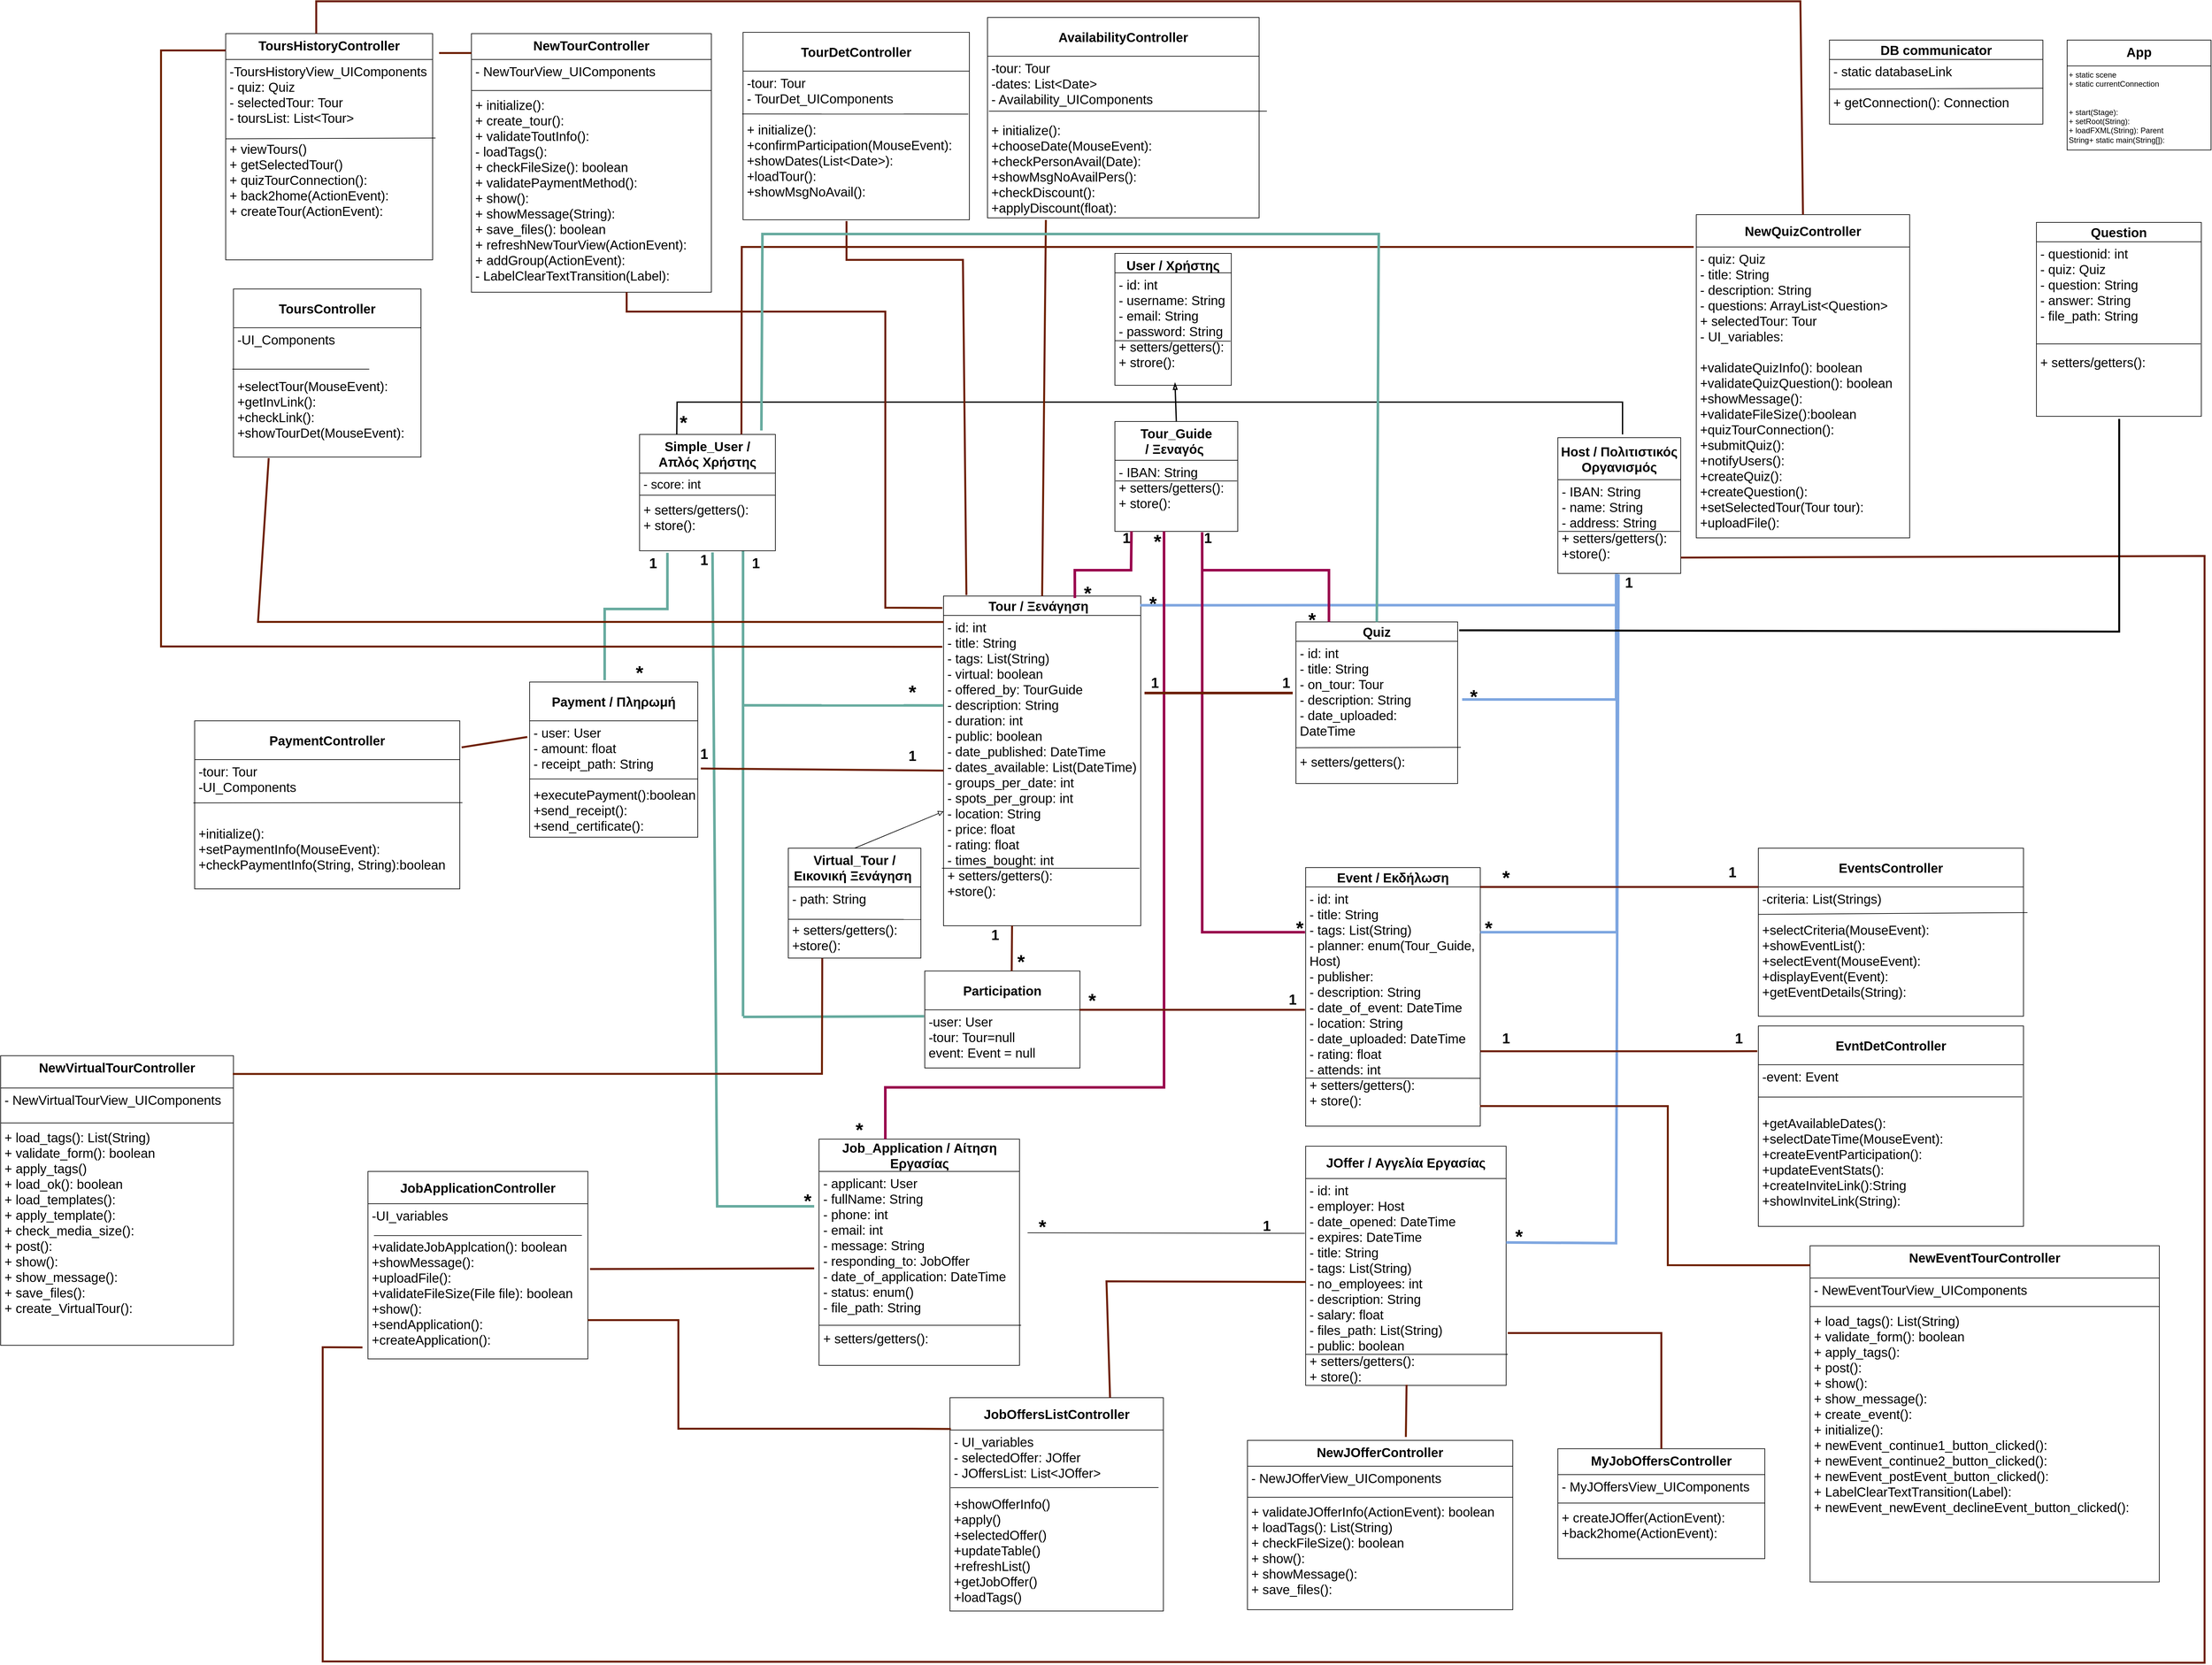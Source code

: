 <mxfile version="21.3.8" type="device">
  <diagram id="s196ARZJ-_k33_co6Wys" name="Page-2">
    <mxGraphModel dx="3931" dy="3309" grid="1" gridSize="10" guides="1" tooltips="1" connect="1" arrows="1" fold="1" page="1" pageScale="1" pageWidth="850" pageHeight="1100" math="0" shadow="0">
      <root>
        <mxCell id="0" />
        <mxCell id="1" parent="0" />
        <mxCell id="FWezGZdEDfM2BR9GVsjL-1" value="&lt;b&gt;TourDetController&lt;br&gt;&lt;/b&gt;" style="swimlane;fontStyle=0;childLayout=stackLayout;horizontal=1;startSize=60;horizontalStack=0;resizeParent=1;resizeParentMax=0;resizeLast=0;collapsible=1;marginBottom=0;whiteSpace=wrap;html=1;verticalAlign=middle;fontSize=20;" parent="1" vertex="1">
          <mxGeometry x="180" y="-1152" width="350" height="290" as="geometry" />
        </mxCell>
        <mxCell id="FWezGZdEDfM2BR9GVsjL-2" value="&lt;div&gt;-tour: Tour&lt;/div&gt;&lt;div&gt;- TourDet_UIComponents&lt;/div&gt;&lt;div&gt;&lt;br&gt;&lt;/div&gt;&lt;div&gt;+ initialize():&lt;/div&gt;&lt;div&gt;+confirmParticipation(MouseEvent): &lt;br&gt;&lt;/div&gt;&lt;div&gt;+showDates(List&amp;lt;Date&amp;gt;): &lt;br&gt;&lt;/div&gt;&lt;div&gt;+loadTour():&lt;br&gt;&lt;/div&gt;&lt;div&gt;+showMsgNoAvail():&lt;/div&gt;&lt;div&gt;&lt;br&gt;&lt;/div&gt;" style="text;strokeColor=none;fillColor=none;align=left;verticalAlign=top;spacingLeft=4;spacingRight=4;overflow=hidden;points=[[0,0.5],[1,0.5]];portConstraint=eastwest;rotatable=0;whiteSpace=wrap;html=1;fontSize=20;" parent="FWezGZdEDfM2BR9GVsjL-1" vertex="1">
          <mxGeometry y="60" width="350" height="230" as="geometry" />
        </mxCell>
        <mxCell id="FWezGZdEDfM2BR9GVsjL-3" value="" style="endArrow=none;html=1;rounded=0;exitX=-0.004;exitY=0.288;exitDx=0;exitDy=0;exitPerimeter=0;entryX=0.995;entryY=0.289;entryDx=0;entryDy=0;entryPerimeter=0;" parent="FWezGZdEDfM2BR9GVsjL-1" source="FWezGZdEDfM2BR9GVsjL-2" target="FWezGZdEDfM2BR9GVsjL-2" edge="1">
          <mxGeometry width="50" height="50" relative="1" as="geometry">
            <mxPoint x="160" y="205" as="sourcePoint" />
            <mxPoint x="210" y="128" as="targetPoint" />
          </mxGeometry>
        </mxCell>
        <mxCell id="FWezGZdEDfM2BR9GVsjL-4" value="" style="endArrow=none;html=1;rounded=0;strokeColor=#67AB9F;strokeWidth=4;" parent="1" edge="1">
          <mxGeometry width="50" height="50" relative="1" as="geometry">
            <mxPoint x="180" y="370" as="sourcePoint" />
            <mxPoint x="180" y="-350" as="targetPoint" />
          </mxGeometry>
        </mxCell>
        <mxCell id="FWezGZdEDfM2BR9GVsjL-5" value="User / Χρήστης" style="swimlane;fontStyle=1;align=center;verticalAlign=top;childLayout=stackLayout;horizontal=1;startSize=30;horizontalStack=0;resizeParent=1;resizeLast=0;collapsible=1;marginBottom=0;rounded=0;shadow=0;strokeWidth=1;fontSize=20;" parent="1" vertex="1">
          <mxGeometry x="755" y="-810" width="180" height="204" as="geometry">
            <mxRectangle x="230" y="140" width="160" height="26" as="alternateBounds" />
          </mxGeometry>
        </mxCell>
        <mxCell id="FWezGZdEDfM2BR9GVsjL-6" value="- id: int&#xa;- username: String&#xa;- email: String&#xa;- password: String&#xa;+ setters/getters():&#xa;+ strore():" style="text;align=left;verticalAlign=top;spacingLeft=4;spacingRight=4;overflow=hidden;rotatable=0;points=[[0,0.5],[1,0.5]];portConstraint=eastwest;fontSize=20;" parent="FWezGZdEDfM2BR9GVsjL-5" vertex="1">
          <mxGeometry y="30" width="180" height="170" as="geometry" />
        </mxCell>
        <mxCell id="FWezGZdEDfM2BR9GVsjL-7" value="&lt;b style=&quot;font-size: 20px;&quot;&gt;Tour_Guide /&amp;nbsp;&lt;/b&gt;&lt;b style=&quot;border-color: var(--border-color);&quot;&gt;Ξεναγός&amp;nbsp;&lt;/b&gt;" style="swimlane;fontStyle=0;childLayout=stackLayout;horizontal=1;startSize=60;horizontalStack=0;resizeParent=1;resizeParentMax=0;resizeLast=0;collapsible=1;marginBottom=0;whiteSpace=wrap;html=1;verticalAlign=middle;fontSize=20;" parent="1" vertex="1">
          <mxGeometry x="755" y="-550" width="190" height="170" as="geometry" />
        </mxCell>
        <mxCell id="FWezGZdEDfM2BR9GVsjL-8" value="- IBAN: String&lt;br&gt;+ setters/getters():&lt;br&gt;+ store():" style="text;strokeColor=none;fillColor=none;align=left;verticalAlign=top;spacingLeft=4;spacingRight=4;overflow=hidden;points=[[0,0.5],[1,0.5]];portConstraint=eastwest;rotatable=0;whiteSpace=wrap;html=1;fontSize=20;" parent="FWezGZdEDfM2BR9GVsjL-7" vertex="1">
          <mxGeometry y="60" width="190" height="110" as="geometry" />
        </mxCell>
        <mxCell id="FWezGZdEDfM2BR9GVsjL-9" value="&lt;b style=&quot;border-color: var(--border-color);&quot;&gt;Host /&amp;nbsp;&lt;/b&gt;&lt;b style=&quot;font-size: 20px;&quot;&gt;Πολιτιστικός Οργανισμός&lt;/b&gt;" style="swimlane;fontStyle=0;childLayout=stackLayout;horizontal=1;startSize=65;horizontalStack=0;resizeParent=1;resizeParentMax=0;resizeLast=0;collapsible=1;marginBottom=0;whiteSpace=wrap;html=1;verticalAlign=middle;fontSize=20;" parent="1" vertex="1">
          <mxGeometry x="1440" y="-525" width="190" height="210" as="geometry" />
        </mxCell>
        <mxCell id="FWezGZdEDfM2BR9GVsjL-10" value="- IBAN: String&lt;br&gt;- name: String&lt;br&gt;- address: String&lt;br&gt;+ setters/getters():&lt;br&gt;+store():" style="text;strokeColor=none;fillColor=none;align=left;verticalAlign=top;spacingLeft=4;spacingRight=4;overflow=hidden;points=[[0,0.5],[1,0.5]];portConstraint=eastwest;rotatable=0;whiteSpace=wrap;html=1;fontSize=20;" parent="FWezGZdEDfM2BR9GVsjL-9" vertex="1">
          <mxGeometry y="65" width="190" height="145" as="geometry" />
        </mxCell>
        <mxCell id="FWezGZdEDfM2BR9GVsjL-11" value="" style="endArrow=blockThin;html=1;rounded=0;exitX=0.5;exitY=0;exitDx=0;exitDy=0;endFill=0;endSize=6;strokeWidth=2;fontSize=20;" parent="1" source="FWezGZdEDfM2BR9GVsjL-7" target="FWezGZdEDfM2BR9GVsjL-6" edge="1">
          <mxGeometry width="50" height="50" relative="1" as="geometry">
            <mxPoint x="700" y="-430" as="sourcePoint" />
            <mxPoint x="750" y="-480" as="targetPoint" />
          </mxGeometry>
        </mxCell>
        <mxCell id="FWezGZdEDfM2BR9GVsjL-12" value="&lt;b style=&quot;border-color: var(--border-color);&quot;&gt;Payment /&amp;nbsp;&lt;/b&gt;&lt;b style=&quot;font-size: 20px;&quot;&gt;Πληρωμή&lt;/b&gt;" style="swimlane;fontStyle=0;childLayout=stackLayout;horizontal=1;startSize=60;horizontalStack=0;resizeParent=1;resizeParentMax=0;resizeLast=0;collapsible=1;marginBottom=0;whiteSpace=wrap;html=1;verticalAlign=middle;fontSize=20;" parent="1" vertex="1">
          <mxGeometry x="-150" y="-147" width="260" height="240" as="geometry" />
        </mxCell>
        <mxCell id="FWezGZdEDfM2BR9GVsjL-13" value="- user: User&lt;br style=&quot;font-size: 20px;&quot;&gt;- amount: float&lt;br style=&quot;font-size: 20px;&quot;&gt;&lt;div&gt;- receipt_path: String&lt;/div&gt;&lt;div&gt;&lt;br&gt;&lt;/div&gt;&lt;div&gt;+executePayment():boolean&lt;br&gt;&lt;/div&gt;+send_receipt():&lt;br style=&quot;border-color: var(--border-color);&quot;&gt;+send_certificate():" style="text;strokeColor=none;fillColor=none;align=left;verticalAlign=top;spacingLeft=4;spacingRight=4;overflow=hidden;points=[[0,0.5],[1,0.5]];portConstraint=eastwest;rotatable=0;whiteSpace=wrap;html=1;fontSize=20;" parent="FWezGZdEDfM2BR9GVsjL-12" vertex="1">
          <mxGeometry y="60" width="260" height="180" as="geometry" />
        </mxCell>
        <mxCell id="FWezGZdEDfM2BR9GVsjL-14" value="" style="endArrow=none;html=1;rounded=0;exitX=0;exitY=0.5;exitDx=0;exitDy=0;entryX=1;entryY=0.5;entryDx=0;entryDy=0;" parent="FWezGZdEDfM2BR9GVsjL-12" edge="1" target="FWezGZdEDfM2BR9GVsjL-13" source="FWezGZdEDfM2BR9GVsjL-13">
          <mxGeometry width="50" height="50" relative="1" as="geometry">
            <mxPoint x="2.274e-13" y="261.0" as="sourcePoint" />
            <mxPoint x="208" y="261.0" as="targetPoint" />
          </mxGeometry>
        </mxCell>
        <mxCell id="FWezGZdEDfM2BR9GVsjL-15" value="&lt;b style=&quot;border-color: var(--border-color);&quot;&gt;JOffer /&amp;nbsp;&lt;/b&gt;&lt;b style=&quot;font-size: 20px;&quot;&gt;Αγγελία Εργασίας&lt;/b&gt;" style="swimlane;fontStyle=0;childLayout=stackLayout;horizontal=1;startSize=50;horizontalStack=0;resizeParent=1;resizeParentMax=0;resizeLast=0;collapsible=1;marginBottom=0;whiteSpace=wrap;html=1;fontSize=20;" parent="1" vertex="1">
          <mxGeometry x="1050" y="571" width="310" height="370" as="geometry" />
        </mxCell>
        <mxCell id="FWezGZdEDfM2BR9GVsjL-16" value="- id: int&lt;br&gt;- employer: Host&lt;br&gt;- date_opened: DateTime&lt;br&gt;- expires: DateTime&lt;br&gt;- title: String&lt;br&gt;- tags: List(String)&lt;br&gt;- no_employees: int&lt;br&gt;- description: String&lt;br&gt;- salary: float&lt;br&gt;- files_path: List(String)&lt;br&gt;- public: boolean&lt;br&gt;+ setters/getters():&lt;br&gt;+ store():" style="text;strokeColor=none;fillColor=none;align=left;verticalAlign=top;spacingLeft=4;spacingRight=4;overflow=hidden;points=[[0,0.5],[1,0.5]];portConstraint=eastwest;rotatable=0;whiteSpace=wrap;html=1;fontSize=20;" parent="FWezGZdEDfM2BR9GVsjL-15" vertex="1">
          <mxGeometry y="50" width="310" height="320" as="geometry" />
        </mxCell>
        <mxCell id="FWezGZdEDfM2BR9GVsjL-17" value="" style="endArrow=none;html=1;rounded=0;entryX=0.997;entryY=0.683;entryDx=0;entryDy=0;entryPerimeter=0;" parent="FWezGZdEDfM2BR9GVsjL-15" edge="1">
          <mxGeometry width="50" height="50" relative="1" as="geometry">
            <mxPoint y="322" as="sourcePoint" />
            <mxPoint x="312.502" y="322" as="targetPoint" />
          </mxGeometry>
        </mxCell>
        <mxCell id="FWezGZdEDfM2BR9GVsjL-18" value="&lt;b style=&quot;border-color: var(--border-color);&quot;&gt;Job_Application /&amp;nbsp;&lt;/b&gt;&lt;b style=&quot;font-size: 20px;&quot;&gt;Αίτηση Εργασίας&lt;/b&gt;" style="swimlane;fontStyle=0;childLayout=stackLayout;horizontal=1;startSize=50;horizontalStack=0;resizeParent=1;resizeParentMax=0;resizeLast=0;collapsible=1;marginBottom=0;whiteSpace=wrap;html=1;fontSize=20;" parent="1" vertex="1">
          <mxGeometry x="297.5" y="560" width="310" height="350" as="geometry" />
        </mxCell>
        <mxCell id="FWezGZdEDfM2BR9GVsjL-19" value="- applicant: User&lt;br&gt;- fullName: String&lt;br&gt;- phone: int&lt;br&gt;- email: int&lt;br&gt;- message: String&lt;br&gt;- responding_to: JobOffer&lt;br&gt;- date_of_application: DateTime&lt;br&gt;- status: enum()&lt;br&gt;- file_path: String&lt;br&gt;&lt;br&gt;+ setters/getters():" style="text;strokeColor=none;fillColor=none;align=left;verticalAlign=top;spacingLeft=4;spacingRight=4;overflow=hidden;points=[[0,0.5],[1,0.5]];portConstraint=eastwest;rotatable=0;whiteSpace=wrap;html=1;fontSize=20;" parent="FWezGZdEDfM2BR9GVsjL-18" vertex="1">
          <mxGeometry y="50" width="310" height="300" as="geometry" />
        </mxCell>
        <mxCell id="FWezGZdEDfM2BR9GVsjL-20" value="" style="endArrow=none;html=1;rounded=0;exitX=-0.008;exitY=0.4;exitDx=0;exitDy=0;exitPerimeter=0;" parent="FWezGZdEDfM2BR9GVsjL-18" edge="1">
          <mxGeometry width="50" height="50" relative="1" as="geometry">
            <mxPoint y="288" as="sourcePoint" />
            <mxPoint x="312.5" y="288" as="targetPoint" />
          </mxGeometry>
        </mxCell>
        <mxCell id="FWezGZdEDfM2BR9GVsjL-21" value="&lt;b style=&quot;font-size: 20px;&quot;&gt;Tour /&amp;nbsp;&lt;/b&gt;&lt;b style=&quot;border-color: var(--border-color);&quot;&gt;Ξενάγηση&amp;nbsp;&lt;/b&gt;&lt;b style=&quot;font-size: 20px;&quot;&gt;&amp;nbsp;&lt;/b&gt;" style="swimlane;fontStyle=0;childLayout=stackLayout;horizontal=1;startSize=30;horizontalStack=0;resizeParent=1;resizeParentMax=0;resizeLast=0;collapsible=1;marginBottom=0;whiteSpace=wrap;html=1;fontSize=20;" parent="1" vertex="1">
          <mxGeometry x="490" y="-280" width="305" height="510" as="geometry" />
        </mxCell>
        <mxCell id="FWezGZdEDfM2BR9GVsjL-22" value="- id: int&amp;nbsp;&lt;br style=&quot;font-size: 20px;&quot;&gt;- title: String&lt;br style=&quot;font-size: 20px;&quot;&gt;- tags: List(String)&lt;br style=&quot;font-size: 20px;&quot;&gt;- virtual: boolean&lt;br style=&quot;font-size: 20px;&quot;&gt;- offered_by: TourGuide&lt;br style=&quot;font-size: 20px;&quot;&gt;- description: String&lt;br style=&quot;font-size: 20px;&quot;&gt;- duration: int&lt;br style=&quot;font-size: 20px;&quot;&gt;- public: boolean&lt;br style=&quot;font-size: 20px;&quot;&gt;- date_published: DateTime&lt;br style=&quot;font-size: 20px;&quot;&gt;- dates_available: List(DateTime)&lt;br&gt;- groups_per_date: int&lt;br style=&quot;font-size: 20px;&quot;&gt;- spots_per_group: int&lt;br&gt;- location: String&lt;br&gt;- price: float&lt;br style=&quot;font-size: 20px;&quot;&gt;- rating: float&lt;br style=&quot;font-size: 20px;&quot;&gt;- times_bought: int&lt;br&gt;+ setters/getters():&lt;br&gt;+store():" style="text;strokeColor=none;fillColor=none;align=left;verticalAlign=top;spacingLeft=4;spacingRight=4;overflow=hidden;points=[[0,0.5],[1,0.5]];portConstraint=eastwest;rotatable=0;whiteSpace=wrap;html=1;fontSize=20;" parent="FWezGZdEDfM2BR9GVsjL-21" vertex="1">
          <mxGeometry y="30" width="305" height="480" as="geometry" />
        </mxCell>
        <mxCell id="FWezGZdEDfM2BR9GVsjL-23" value="" style="endArrow=none;html=1;rounded=0;exitX=0;exitY=0.5;exitDx=0;exitDy=0;" parent="FWezGZdEDfM2BR9GVsjL-21" edge="1">
          <mxGeometry width="50" height="50" relative="1" as="geometry">
            <mxPoint x="-2.5" y="421.0" as="sourcePoint" />
            <mxPoint x="303" y="421" as="targetPoint" />
          </mxGeometry>
        </mxCell>
        <mxCell id="FWezGZdEDfM2BR9GVsjL-24" value="&lt;b style=&quot;border-color: var(--border-color);&quot;&gt;Virtual_Tour /&lt;/b&gt;&lt;b style=&quot;font-size: 20px;&quot;&gt;Εικονική Ξενάγηση&amp;nbsp;&lt;/b&gt;" style="swimlane;fontStyle=0;childLayout=stackLayout;horizontal=1;startSize=60;horizontalStack=0;resizeParent=1;resizeParentMax=0;resizeLast=0;collapsible=1;marginBottom=0;whiteSpace=wrap;html=1;fontSize=20;" parent="1" vertex="1">
          <mxGeometry x="250" y="110" width="205" height="170" as="geometry" />
        </mxCell>
        <mxCell id="FWezGZdEDfM2BR9GVsjL-25" value="- path: String&lt;br&gt;&lt;br&gt;+ setters/getters():&lt;br&gt;+store():" style="text;strokeColor=none;fillColor=none;align=left;verticalAlign=top;spacingLeft=4;spacingRight=4;overflow=hidden;points=[[0,0.5],[1,0.5]];portConstraint=eastwest;rotatable=0;whiteSpace=wrap;html=1;fontSize=20;" parent="FWezGZdEDfM2BR9GVsjL-24" vertex="1">
          <mxGeometry y="60" width="205" height="110" as="geometry" />
        </mxCell>
        <mxCell id="FWezGZdEDfM2BR9GVsjL-26" value="&lt;b style=&quot;border-color: var(--border-color);&quot;&gt;Event /&amp;nbsp;&lt;/b&gt;&lt;b style=&quot;font-size: 20px;&quot;&gt;Εκδήλωση&lt;/b&gt;" style="swimlane;fontStyle=0;childLayout=stackLayout;horizontal=1;startSize=30;horizontalStack=0;resizeParent=1;resizeParentMax=0;resizeLast=0;collapsible=1;marginBottom=0;whiteSpace=wrap;html=1;fontSize=20;" parent="1" vertex="1">
          <mxGeometry x="1050" y="140" width="270" height="400" as="geometry" />
        </mxCell>
        <mxCell id="FWezGZdEDfM2BR9GVsjL-27" value="- id: int&amp;nbsp;&lt;br style=&quot;font-size: 20px;&quot;&gt;- title: String&lt;br style=&quot;font-size: 20px;&quot;&gt;- tags: List(String)&lt;br style=&quot;font-size: 20px;&quot;&gt;- planner: enum(Tour_Guide, Host)&lt;br style=&quot;font-size: 20px;&quot;&gt;- publisher:&amp;nbsp;&lt;br style=&quot;font-size: 20px;&quot;&gt;- description: String&lt;br style=&quot;font-size: 20px;&quot;&gt;- date_of_event: DateTime&lt;br&gt;- location: String&lt;br style=&quot;font-size: 20px;&quot;&gt;- date_uploaded: DateTime&lt;br style=&quot;font-size: 20px;&quot;&gt;- rating: float&amp;nbsp;&lt;br&gt;- attends: int&lt;br&gt;+ setters/getters():&lt;br&gt;+ store():" style="text;strokeColor=none;fillColor=none;align=left;verticalAlign=top;spacingLeft=4;spacingRight=4;overflow=hidden;points=[[0,0.5],[1,0.5]];portConstraint=eastwest;rotatable=0;whiteSpace=wrap;html=1;fontSize=20;" parent="FWezGZdEDfM2BR9GVsjL-26" vertex="1">
          <mxGeometry y="30" width="270" height="370" as="geometry" />
        </mxCell>
        <mxCell id="FWezGZdEDfM2BR9GVsjL-28" value="" style="endArrow=none;html=1;rounded=0;exitX=-0.001;exitY=0.706;exitDx=0;exitDy=0;exitPerimeter=0;" parent="FWezGZdEDfM2BR9GVsjL-26" edge="1">
          <mxGeometry width="50" height="50" relative="1" as="geometry">
            <mxPoint x="0.005" y="325.62" as="sourcePoint" />
            <mxPoint x="270" y="326" as="targetPoint" />
          </mxGeometry>
        </mxCell>
        <mxCell id="FWezGZdEDfM2BR9GVsjL-29" value="&lt;b style=&quot;font-size: 20px;&quot;&gt;Quiz&lt;/b&gt;" style="swimlane;fontStyle=0;childLayout=stackLayout;horizontal=1;startSize=30;horizontalStack=0;resizeParent=1;resizeParentMax=0;resizeLast=0;collapsible=1;marginBottom=0;whiteSpace=wrap;html=1;fontSize=20;" parent="1" vertex="1">
          <mxGeometry x="1035" y="-240" width="250" height="250" as="geometry" />
        </mxCell>
        <mxCell id="FWezGZdEDfM2BR9GVsjL-30" value="- id: int&amp;nbsp;&lt;br style=&quot;font-size: 20px;&quot;&gt;- title: String&lt;br style=&quot;font-size: 20px;&quot;&gt;- on_tour: Tour&lt;br style=&quot;font-size: 20px;&quot;&gt;- description: String&lt;br style=&quot;font-size: 20px;&quot;&gt;- date_uploaded: DateTime&lt;br&gt;&lt;br&gt;+ setters/getters():" style="text;strokeColor=none;fillColor=none;align=left;verticalAlign=top;spacingLeft=4;spacingRight=4;overflow=hidden;points=[[0,0.5],[1,0.5]];portConstraint=eastwest;rotatable=0;whiteSpace=wrap;html=1;fontSize=20;" parent="FWezGZdEDfM2BR9GVsjL-29" vertex="1">
          <mxGeometry y="30" width="250" height="220" as="geometry" />
        </mxCell>
        <mxCell id="FWezGZdEDfM2BR9GVsjL-31" value="" style="endArrow=none;html=1;rounded=0;strokeColor=#67AB9F;strokeWidth=4;entryX=0.174;entryY=1.024;entryDx=0;entryDy=0;entryPerimeter=0;fontSize=20;" parent="1" edge="1">
          <mxGeometry width="50" height="50" relative="1" as="geometry">
            <mxPoint x="-34" y="-150" as="sourcePoint" />
            <mxPoint x="63.06" y="-346.88" as="targetPoint" />
            <Array as="points">
              <mxPoint x="-34" y="-260" />
              <mxPoint x="63" y="-260" />
            </Array>
          </mxGeometry>
        </mxCell>
        <mxCell id="FWezGZdEDfM2BR9GVsjL-32" value="" style="endArrow=none;html=1;rounded=0;exitX=0.666;exitY=0.006;exitDx=0;exitDy=0;startArrow=none;startFill=0;strokeWidth=4;strokeColor=#99004D;fontSize=20;entryX=0.135;entryY=0.999;entryDx=0;entryDy=0;entryPerimeter=0;exitPerimeter=0;" parent="1" source="FWezGZdEDfM2BR9GVsjL-21" target="FWezGZdEDfM2BR9GVsjL-8" edge="1">
          <mxGeometry width="50" height="50" relative="1" as="geometry">
            <mxPoint x="690" y="-230" as="sourcePoint" />
            <mxPoint x="740" y="-280" as="targetPoint" />
            <Array as="points">
              <mxPoint x="693" y="-320" />
              <mxPoint x="780" y="-320" />
            </Array>
          </mxGeometry>
        </mxCell>
        <mxCell id="FWezGZdEDfM2BR9GVsjL-33" value="" style="endArrow=none;html=1;rounded=0;startArrow=block;startFill=0;entryX=0.5;entryY=0;entryDx=0;entryDy=0;fontSize=20;" parent="1" source="FWezGZdEDfM2BR9GVsjL-22" target="FWezGZdEDfM2BR9GVsjL-24" edge="1">
          <mxGeometry width="50" height="50" relative="1" as="geometry">
            <mxPoint x="482.415" y="9.2" as="sourcePoint" />
            <mxPoint x="670" y="70" as="targetPoint" />
          </mxGeometry>
        </mxCell>
        <mxCell id="FWezGZdEDfM2BR9GVsjL-34" value="" style="endArrow=none;html=1;rounded=0;entryX=0.479;entryY=1.005;entryDx=0;entryDy=0;entryPerimeter=0;strokeColor=#7EA6E0;strokeWidth=4;fontSize=20;exitX=0.997;exitY=0.028;exitDx=0;exitDy=0;exitPerimeter=0;" parent="1" source="FWezGZdEDfM2BR9GVsjL-21" target="FWezGZdEDfM2BR9GVsjL-10" edge="1">
          <mxGeometry width="50" height="50" relative="1" as="geometry">
            <mxPoint x="800" y="-260" as="sourcePoint" />
            <mxPoint x="950" y="-320" as="targetPoint" />
            <Array as="points">
              <mxPoint x="1531" y="-266" />
            </Array>
          </mxGeometry>
        </mxCell>
        <mxCell id="FWezGZdEDfM2BR9GVsjL-35" value="" style="endArrow=none;html=1;rounded=0;strokeWidth=4;strokeColor=#99004D;fontSize=20;entryX=0.71;entryY=1.012;entryDx=0;entryDy=0;entryPerimeter=0;" parent="1" target="FWezGZdEDfM2BR9GVsjL-8" edge="1">
          <mxGeometry width="50" height="50" relative="1" as="geometry">
            <mxPoint x="1086" y="-240" as="sourcePoint" />
            <mxPoint x="880" y="-380" as="targetPoint" />
            <Array as="points">
              <mxPoint x="1086" y="-320" />
              <mxPoint x="890" y="-320" />
            </Array>
          </mxGeometry>
        </mxCell>
        <mxCell id="FWezGZdEDfM2BR9GVsjL-36" value="" style="endArrow=none;html=1;rounded=0;strokeColor=#7EA6E0;strokeWidth=4;fontSize=20;" parent="1" edge="1">
          <mxGeometry width="50" height="50" relative="1" as="geometry">
            <mxPoint x="1292" y="-120" as="sourcePoint" />
            <mxPoint x="1530" y="-314" as="targetPoint" />
            <Array as="points">
              <mxPoint x="1530" y="-120" />
              <mxPoint x="1530" y="-260" />
            </Array>
          </mxGeometry>
        </mxCell>
        <mxCell id="FWezGZdEDfM2BR9GVsjL-37" value="" style="endArrow=none;html=1;rounded=0;entryX=0.48;entryY=1.043;entryDx=0;entryDy=0;entryPerimeter=0;strokeColor=#7EA6E0;strokeWidth=4;fontSize=20;" parent="1" target="FWezGZdEDfM2BR9GVsjL-10" edge="1">
          <mxGeometry width="50" height="50" relative="1" as="geometry">
            <mxPoint x="1320" y="240" as="sourcePoint" />
            <mxPoint x="1150" y="-230" as="targetPoint" />
            <Array as="points">
              <mxPoint x="1531" y="240" />
            </Array>
          </mxGeometry>
        </mxCell>
        <mxCell id="FWezGZdEDfM2BR9GVsjL-38" value="" style="endArrow=none;html=1;rounded=0;entryX=0.493;entryY=1.009;entryDx=0;entryDy=0;entryPerimeter=0;strokeWidth=4;strokeColor=#7EA6E0;fontSize=20;exitX=1;exitY=0.309;exitDx=0;exitDy=0;exitPerimeter=0;" parent="1" source="FWezGZdEDfM2BR9GVsjL-16" target="FWezGZdEDfM2BR9GVsjL-10" edge="1">
          <mxGeometry width="50" height="50" relative="1" as="geometry">
            <mxPoint x="1370" y="721" as="sourcePoint" />
            <mxPoint x="1150" y="20" as="targetPoint" />
            <Array as="points">
              <mxPoint x="1530" y="721" />
            </Array>
          </mxGeometry>
        </mxCell>
        <mxCell id="FWezGZdEDfM2BR9GVsjL-39" value="" style="endArrow=none;html=1;rounded=0;entryX=0.537;entryY=1.03;entryDx=0;entryDy=0;entryPerimeter=0;strokeWidth=4;strokeColor=#67AB9F;fontSize=20;" parent="1" target="FWezGZdEDfM2BR9GVsjL-76" edge="1">
          <mxGeometry width="50" height="50" relative="1" as="geometry">
            <mxPoint x="290" y="664" as="sourcePoint" />
            <mxPoint x="99.92" y="-348.05" as="targetPoint" />
            <Array as="points">
              <mxPoint x="140" y="664" />
            </Array>
          </mxGeometry>
        </mxCell>
        <mxCell id="FWezGZdEDfM2BR9GVsjL-40" value="" style="endArrow=none;html=1;rounded=0;strokeWidth=4;strokeColor=#67AB9F;fontSize=20;entryX=-0.003;entryY=0.29;entryDx=0;entryDy=0;entryPerimeter=0;" parent="1" target="FWezGZdEDfM2BR9GVsjL-22" edge="1">
          <mxGeometry width="50" height="50" relative="1" as="geometry">
            <mxPoint x="180" y="-111" as="sourcePoint" />
            <mxPoint x="490" y="-110" as="targetPoint" />
          </mxGeometry>
        </mxCell>
        <mxCell id="FWezGZdEDfM2BR9GVsjL-41" value="" style="endArrow=none;html=1;rounded=0;strokeColor=#67AB9F;strokeWidth=4;fontSize=20;" parent="1" edge="1">
          <mxGeometry width="50" height="50" relative="1" as="geometry">
            <mxPoint x="180" y="371" as="sourcePoint" />
            <mxPoint x="460" y="370" as="targetPoint" />
            <Array as="points" />
          </mxGeometry>
        </mxCell>
        <mxCell id="FWezGZdEDfM2BR9GVsjL-42" value="" style="endArrow=none;html=1;rounded=0;strokeColor=#99004D;strokeWidth=4;fontSize=20;" parent="1" edge="1">
          <mxGeometry width="50" height="50" relative="1" as="geometry">
            <mxPoint x="1049" y="240" as="sourcePoint" />
            <mxPoint x="890" y="-320" as="targetPoint" />
            <Array as="points">
              <mxPoint x="890" y="240" />
            </Array>
          </mxGeometry>
        </mxCell>
        <mxCell id="FWezGZdEDfM2BR9GVsjL-43" value="" style="endArrow=none;html=1;rounded=0;strokeColor=#99004D;strokeWidth=4;fontSize=20;" parent="1" edge="1">
          <mxGeometry width="50" height="50" relative="1" as="geometry">
            <mxPoint x="400" y="560" as="sourcePoint" />
            <mxPoint x="831" y="-380" as="targetPoint" />
            <Array as="points">
              <mxPoint x="400" y="480" />
              <mxPoint x="831" y="480" />
            </Array>
          </mxGeometry>
        </mxCell>
        <mxCell id="FWezGZdEDfM2BR9GVsjL-44" value="" style="endArrow=none;html=1;rounded=0;endFill=0;fontSize=20;entryX=1.019;entryY=0.25;entryDx=0;entryDy=0;strokeWidth=4;startArrow=none;startFill=0;entryPerimeter=0;strokeColor=#6D1F00;" parent="1" target="FWezGZdEDfM2BR9GVsjL-22" edge="1">
          <mxGeometry width="50" height="50" relative="1" as="geometry">
            <mxPoint x="1030" y="-130" as="sourcePoint" />
            <mxPoint x="820" y="-130" as="targetPoint" />
          </mxGeometry>
        </mxCell>
        <mxCell id="FWezGZdEDfM2BR9GVsjL-45" value="" style="endArrow=none;html=1;rounded=0;entryX=0;entryY=0.5;entryDx=0;entryDy=0;strokeColor=#6D1F00;fillColor=#a0522d;strokeWidth=3;exitX=1.018;exitY=0.41;exitDx=0;exitDy=0;exitPerimeter=0;" parent="1" target="FWezGZdEDfM2BR9GVsjL-22" edge="1" source="FWezGZdEDfM2BR9GVsjL-13">
          <mxGeometry width="50" height="50" relative="1" as="geometry">
            <mxPoint x="80" y="-10" as="sourcePoint" />
            <mxPoint x="490.0" y="-10" as="targetPoint" />
          </mxGeometry>
        </mxCell>
        <mxCell id="FWezGZdEDfM2BR9GVsjL-46" value="*" style="text;html=1;strokeColor=none;fillColor=none;align=center;verticalAlign=middle;whiteSpace=wrap;rounded=0;fontSize=30;fontStyle=1" parent="1" vertex="1">
          <mxGeometry x="58" y="-564" width="60" height="30" as="geometry" />
        </mxCell>
        <mxCell id="FWezGZdEDfM2BR9GVsjL-47" value="1" style="text;html=1;strokeColor=none;fillColor=none;align=center;verticalAlign=middle;whiteSpace=wrap;rounded=0;fontSize=22;fontStyle=1" parent="1" vertex="1">
          <mxGeometry x="869" y="-384" width="60" height="30" as="geometry" />
        </mxCell>
        <mxCell id="FWezGZdEDfM2BR9GVsjL-48" value="*" style="text;html=1;strokeColor=none;fillColor=none;align=center;verticalAlign=middle;whiteSpace=wrap;rounded=0;fontSize=30;fontStyle=1" parent="1" vertex="1">
          <mxGeometry x="683" y="-300" width="60" height="30" as="geometry" />
        </mxCell>
        <mxCell id="FWezGZdEDfM2BR9GVsjL-49" value="*" style="text;html=1;strokeColor=none;fillColor=none;align=center;verticalAlign=middle;whiteSpace=wrap;rounded=0;fontSize=30;fontStyle=1" parent="1" vertex="1">
          <mxGeometry x="1030" y="-259" width="60" height="30" as="geometry" />
        </mxCell>
        <mxCell id="FWezGZdEDfM2BR9GVsjL-50" value="1" style="text;html=1;strokeColor=none;fillColor=none;align=center;verticalAlign=middle;whiteSpace=wrap;rounded=0;fontSize=22;fontStyle=1" parent="1" vertex="1">
          <mxGeometry x="787" y="-160" width="60" height="30" as="geometry" />
        </mxCell>
        <mxCell id="FWezGZdEDfM2BR9GVsjL-51" value="1" style="text;html=1;strokeColor=none;fillColor=none;align=center;verticalAlign=middle;whiteSpace=wrap;rounded=0;fontSize=22;fontStyle=1" parent="1" vertex="1">
          <mxGeometry x="990" y="-160" width="60" height="30" as="geometry" />
        </mxCell>
        <mxCell id="FWezGZdEDfM2BR9GVsjL-52" value="*" style="text;html=1;strokeColor=none;fillColor=none;align=center;verticalAlign=middle;whiteSpace=wrap;rounded=0;fontSize=30;fontStyle=1" parent="1" vertex="1">
          <mxGeometry x="1011" y="218" width="60" height="30" as="geometry" />
        </mxCell>
        <mxCell id="FWezGZdEDfM2BR9GVsjL-53" value="*" style="text;html=1;strokeColor=none;fillColor=none;align=center;verticalAlign=middle;whiteSpace=wrap;rounded=0;fontSize=30;fontStyle=1" parent="1" vertex="1">
          <mxGeometry x="330" y="530" width="60" height="30" as="geometry" />
        </mxCell>
        <mxCell id="FWezGZdEDfM2BR9GVsjL-54" value="1" style="text;html=1;strokeColor=none;fillColor=none;align=center;verticalAlign=middle;whiteSpace=wrap;rounded=0;fontSize=22;fontStyle=1" parent="1" vertex="1">
          <mxGeometry x="743" y="-384" width="60" height="30" as="geometry" />
        </mxCell>
        <mxCell id="FWezGZdEDfM2BR9GVsjL-55" value="*" style="text;html=1;strokeColor=none;fillColor=none;align=center;verticalAlign=middle;whiteSpace=wrap;rounded=0;fontSize=30;fontStyle=1" parent="1" vertex="1">
          <mxGeometry x="791" y="-380" width="60" height="30" as="geometry" />
        </mxCell>
        <mxCell id="FWezGZdEDfM2BR9GVsjL-56" value="*" style="text;html=1;strokeColor=none;fillColor=none;align=center;verticalAlign=middle;whiteSpace=wrap;rounded=0;fontSize=30;fontStyle=1" parent="1" vertex="1">
          <mxGeometry x="250" y="640" width="60" height="30" as="geometry" />
        </mxCell>
        <mxCell id="FWezGZdEDfM2BR9GVsjL-57" value="*" style="text;html=1;strokeColor=none;fillColor=none;align=center;verticalAlign=middle;whiteSpace=wrap;rounded=0;fontSize=30;fontStyle=1" parent="1" vertex="1">
          <mxGeometry x="612.5" y="680" width="60" height="30" as="geometry" />
        </mxCell>
        <mxCell id="FWezGZdEDfM2BR9GVsjL-58" value="*" style="text;html=1;strokeColor=none;fillColor=none;align=center;verticalAlign=middle;whiteSpace=wrap;rounded=0;fontSize=30;fontStyle=1" parent="1" vertex="1">
          <mxGeometry x="1350" y="695" width="60" height="30" as="geometry" />
        </mxCell>
        <mxCell id="FWezGZdEDfM2BR9GVsjL-59" value="*" style="text;html=1;strokeColor=none;fillColor=none;align=center;verticalAlign=middle;whiteSpace=wrap;rounded=0;fontSize=30;fontStyle=1" parent="1" vertex="1">
          <mxGeometry x="1302.5" y="218" width="60" height="30" as="geometry" />
        </mxCell>
        <mxCell id="FWezGZdEDfM2BR9GVsjL-60" value="*" style="text;html=1;strokeColor=none;fillColor=none;align=center;verticalAlign=middle;whiteSpace=wrap;rounded=0;fontSize=30;fontStyle=1" parent="1" vertex="1">
          <mxGeometry x="1280" y="-140" width="60" height="30" as="geometry" />
        </mxCell>
        <mxCell id="FWezGZdEDfM2BR9GVsjL-61" value="*" style="text;html=1;strokeColor=none;fillColor=none;align=center;verticalAlign=middle;whiteSpace=wrap;rounded=0;fontSize=30;fontStyle=1" parent="1" vertex="1">
          <mxGeometry x="784" y="-284" width="60" height="30" as="geometry" />
        </mxCell>
        <mxCell id="FWezGZdEDfM2BR9GVsjL-62" value="1" style="text;html=1;strokeColor=none;fillColor=none;align=center;verticalAlign=middle;whiteSpace=wrap;rounded=0;fontSize=22;fontStyle=1" parent="1" vertex="1">
          <mxGeometry x="1520" y="-315" width="60" height="30" as="geometry" />
        </mxCell>
        <mxCell id="FWezGZdEDfM2BR9GVsjL-63" value="*" style="text;html=1;strokeColor=none;fillColor=none;align=center;verticalAlign=middle;whiteSpace=wrap;rounded=0;fontSize=30;fontStyle=1" parent="1" vertex="1">
          <mxGeometry x="412" y="-147" width="60" height="30" as="geometry" />
        </mxCell>
        <mxCell id="FWezGZdEDfM2BR9GVsjL-64" value="*" style="text;html=1;strokeColor=none;fillColor=none;align=center;verticalAlign=middle;whiteSpace=wrap;rounded=0;fontSize=30;fontStyle=1" parent="1" vertex="1">
          <mxGeometry x="-10" y="-177" width="60" height="30" as="geometry" />
        </mxCell>
        <mxCell id="FWezGZdEDfM2BR9GVsjL-65" value="1" style="text;html=1;strokeColor=none;fillColor=none;align=center;verticalAlign=middle;whiteSpace=wrap;rounded=0;fontSize=22;fontStyle=1" parent="1" vertex="1">
          <mxGeometry x="11" y="-345" width="60" height="30" as="geometry" />
        </mxCell>
        <mxCell id="FWezGZdEDfM2BR9GVsjL-66" value="1" style="text;html=1;strokeColor=none;fillColor=none;align=center;verticalAlign=middle;whiteSpace=wrap;rounded=0;fontSize=22;fontStyle=1" parent="1" vertex="1">
          <mxGeometry x="412" y="-47" width="60" height="30" as="geometry" />
        </mxCell>
        <mxCell id="FWezGZdEDfM2BR9GVsjL-67" value="1" style="text;html=1;strokeColor=none;fillColor=none;align=center;verticalAlign=middle;whiteSpace=wrap;rounded=0;fontSize=22;fontStyle=1" parent="1" vertex="1">
          <mxGeometry x="90" y="-50" width="60" height="30" as="geometry" />
        </mxCell>
        <mxCell id="FWezGZdEDfM2BR9GVsjL-68" value="1" style="text;html=1;strokeColor=none;fillColor=none;align=center;verticalAlign=middle;whiteSpace=wrap;rounded=0;fontSize=22;fontStyle=1" parent="1" vertex="1">
          <mxGeometry x="90" y="-350" width="60" height="30" as="geometry" />
        </mxCell>
        <mxCell id="FWezGZdEDfM2BR9GVsjL-69" value="1" style="text;html=1;strokeColor=none;fillColor=none;align=center;verticalAlign=middle;whiteSpace=wrap;rounded=0;fontSize=22;fontStyle=1" parent="1" vertex="1">
          <mxGeometry x="960" y="680" width="60" height="30" as="geometry" />
        </mxCell>
        <mxCell id="FWezGZdEDfM2BR9GVsjL-70" value="" style="endArrow=none;html=1;rounded=0;strokeWidth=2;" parent="1" edge="1">
          <mxGeometry width="50" height="50" relative="1" as="geometry">
            <mxPoint x="850" y="-580" as="sourcePoint" />
            <mxPoint x="1540" y="-530" as="targetPoint" />
            <Array as="points">
              <mxPoint x="1540" y="-580" />
            </Array>
          </mxGeometry>
        </mxCell>
        <mxCell id="FWezGZdEDfM2BR9GVsjL-71" value="" style="endArrow=none;html=1;rounded=0;exitX=0.25;exitY=0;exitDx=0;exitDy=0;strokeWidth=2;" parent="1" edge="1">
          <mxGeometry width="50" height="50" relative="1" as="geometry">
            <mxPoint x="77.5" y="-530" as="sourcePoint" />
            <mxPoint x="850" y="-580" as="targetPoint" />
            <Array as="points">
              <mxPoint x="78" y="-580" />
            </Array>
          </mxGeometry>
        </mxCell>
        <mxCell id="FWezGZdEDfM2BR9GVsjL-72" value="" style="endArrow=none;html=1;rounded=0;entryX=-0.004;entryY=0.265;entryDx=0;entryDy=0;entryPerimeter=0;" parent="1" target="FWezGZdEDfM2BR9GVsjL-16" edge="1">
          <mxGeometry width="50" height="50" relative="1" as="geometry">
            <mxPoint x="620" y="705" as="sourcePoint" />
            <mxPoint x="1040" y="710" as="targetPoint" />
          </mxGeometry>
        </mxCell>
        <mxCell id="FWezGZdEDfM2BR9GVsjL-73" value="&lt;b style=&quot;border-color: var(--border-color);&quot;&gt;&lt;font style=&quot;font-size: 20px;&quot;&gt;Simple_User / &lt;br&gt;Απλός Χρήστης&lt;/font&gt;&lt;/b&gt;" style="swimlane;fontStyle=1;align=center;verticalAlign=top;childLayout=stackLayout;horizontal=1;startSize=60;horizontalStack=0;resizeParent=1;resizeParentMax=0;resizeLast=0;collapsible=1;marginBottom=0;whiteSpace=wrap;html=1;" parent="1" vertex="1">
          <mxGeometry x="20" y="-530" width="210" height="180" as="geometry" />
        </mxCell>
        <mxCell id="FWezGZdEDfM2BR9GVsjL-74" value="&lt;font style=&quot;font-size: 19px;&quot;&gt;- score: int&lt;/font&gt;" style="text;strokeColor=none;fillColor=none;align=left;verticalAlign=top;spacingLeft=4;spacingRight=4;overflow=hidden;rotatable=0;points=[[0,0.5],[1,0.5]];portConstraint=eastwest;whiteSpace=wrap;html=1;" parent="FWezGZdEDfM2BR9GVsjL-73" vertex="1">
          <mxGeometry y="60" width="210" height="30" as="geometry" />
        </mxCell>
        <mxCell id="FWezGZdEDfM2BR9GVsjL-75" value="" style="line;strokeWidth=1;fillColor=none;align=left;verticalAlign=middle;spacingTop=-1;spacingLeft=3;spacingRight=3;rotatable=0;labelPosition=right;points=[];portConstraint=eastwest;strokeColor=inherit;" parent="FWezGZdEDfM2BR9GVsjL-73" vertex="1">
          <mxGeometry y="90" width="210" height="8" as="geometry" />
        </mxCell>
        <mxCell id="FWezGZdEDfM2BR9GVsjL-76" value="&lt;font style=&quot;font-size: 20px;&quot;&gt;+ setters/getters():&lt;br&gt;+ store():&lt;/font&gt;" style="text;strokeColor=none;fillColor=none;align=left;verticalAlign=top;spacingLeft=4;spacingRight=4;overflow=hidden;rotatable=0;points=[[0,0.5],[1,0.5]];portConstraint=eastwest;whiteSpace=wrap;html=1;" parent="FWezGZdEDfM2BR9GVsjL-73" vertex="1">
          <mxGeometry y="98" width="210" height="82" as="geometry" />
        </mxCell>
        <mxCell id="FWezGZdEDfM2BR9GVsjL-77" value="" style="endArrow=none;html=1;rounded=0;exitX=0;exitY=0.5;exitDx=0;exitDy=0;entryX=1.008;entryY=0.293;entryDx=0;entryDy=0;entryPerimeter=0;" parent="1" edge="1">
          <mxGeometry width="50" height="50" relative="1" as="geometry">
            <mxPoint x="249.5" y="220.0" as="sourcePoint" />
            <mxPoint x="455.64" y="220.23" as="targetPoint" />
          </mxGeometry>
        </mxCell>
        <mxCell id="FWezGZdEDfM2BR9GVsjL-78" value="" style="line;strokeWidth=1;fillColor=none;align=left;verticalAlign=middle;spacingTop=-1;spacingLeft=3;spacingRight=3;rotatable=0;labelPosition=right;points=[];portConstraint=eastwest;strokeColor=inherit;" parent="1" vertex="1">
          <mxGeometry x="756" y="-462" width="188" height="8" as="geometry" />
        </mxCell>
        <mxCell id="FWezGZdEDfM2BR9GVsjL-79" value="" style="line;strokeWidth=1;fillColor=none;align=left;verticalAlign=middle;spacingTop=-1;spacingLeft=3;spacingRight=3;rotatable=0;labelPosition=right;points=[];portConstraint=eastwest;strokeColor=inherit;" parent="1" vertex="1">
          <mxGeometry x="1441" y="-384" width="188" height="8" as="geometry" />
        </mxCell>
        <mxCell id="FWezGZdEDfM2BR9GVsjL-80" value="" style="endArrow=none;html=1;rounded=0;exitX=0.994;exitY=0.622;exitDx=0;exitDy=0;exitPerimeter=0;" parent="1" source="FWezGZdEDfM2BR9GVsjL-6" edge="1">
          <mxGeometry width="50" height="50" relative="1" as="geometry">
            <mxPoint x="927" y="-675" as="sourcePoint" />
            <mxPoint x="755" y="-675" as="targetPoint" />
          </mxGeometry>
        </mxCell>
        <mxCell id="FWezGZdEDfM2BR9GVsjL-81" value="" style="endArrow=none;html=1;rounded=0;exitX=-0.001;exitY=0.706;exitDx=0;exitDy=0;exitPerimeter=0;" parent="1" edge="1">
          <mxGeometry width="50" height="50" relative="1" as="geometry">
            <mxPoint x="1034.745" y="-45.38" as="sourcePoint" />
            <mxPoint x="1290" y="-46" as="targetPoint" />
          </mxGeometry>
        </mxCell>
        <mxCell id="FWezGZdEDfM2BR9GVsjL-82" value="&lt;font style=&quot;font-size: 20px;&quot;&gt;ToursHistoryController&lt;/font&gt;" style="swimlane;fontStyle=1;align=center;verticalAlign=top;childLayout=stackLayout;horizontal=1;startSize=40;horizontalStack=0;resizeParent=1;resizeParentMax=0;resizeLast=0;collapsible=1;marginBottom=0;whiteSpace=wrap;html=1;" parent="1" vertex="1">
          <mxGeometry x="-620" y="-1150" width="320" height="350" as="geometry" />
        </mxCell>
        <mxCell id="FWezGZdEDfM2BR9GVsjL-83" value="" style="endArrow=none;html=1;rounded=0;exitX=0;exitY=0.396;exitDx=0;exitDy=0;exitPerimeter=0;entryX=1.014;entryY=0.392;entryDx=0;entryDy=0;entryPerimeter=0;" parent="FWezGZdEDfM2BR9GVsjL-82" source="FWezGZdEDfM2BR9GVsjL-84" target="FWezGZdEDfM2BR9GVsjL-84" edge="1">
          <mxGeometry width="50" height="50" relative="1" as="geometry">
            <mxPoint x="-10" y="159.33" as="sourcePoint" />
            <mxPoint x="339" y="159.33" as="targetPoint" />
          </mxGeometry>
        </mxCell>
        <mxCell id="FWezGZdEDfM2BR9GVsjL-84" value="-ToursHistoryView_UIComponents&lt;br&gt;- quiz: Quiz&lt;br&gt;- selectedTour: Tour&lt;br&gt;- toursList: List&amp;lt;Tour&amp;gt;&lt;br&gt;&lt;br&gt;+ viewTours()&lt;br style=&quot;border-color: var(--border-color);&quot;&gt;+ getSelectedTour()&lt;br style=&quot;border-color: var(--border-color);&quot;&gt;+ quizTourConnection():&lt;br style=&quot;border-color: var(--border-color);&quot;&gt;+ back2home(ActionEvent):&lt;br style=&quot;border-color: var(--border-color);&quot;&gt;+ createTour(ActionEvent):" style="text;strokeColor=none;fillColor=none;align=left;verticalAlign=top;spacingLeft=4;spacingRight=4;overflow=hidden;rotatable=0;points=[[0,0.5],[1,0.5]];portConstraint=eastwest;whiteSpace=wrap;html=1;fontSize=20;" parent="FWezGZdEDfM2BR9GVsjL-82" vertex="1">
          <mxGeometry y="40" width="320" height="310" as="geometry" />
        </mxCell>
        <mxCell id="FWezGZdEDfM2BR9GVsjL-85" value="NewTourController" style="swimlane;fontStyle=1;align=center;verticalAlign=top;childLayout=stackLayout;horizontal=1;startSize=40;horizontalStack=0;resizeParent=1;resizeParentMax=0;resizeLast=0;collapsible=1;marginBottom=0;whiteSpace=wrap;html=1;fontSize=20;" parent="1" vertex="1">
          <mxGeometry x="-240" y="-1150" width="371" height="400" as="geometry" />
        </mxCell>
        <mxCell id="FWezGZdEDfM2BR9GVsjL-86" value="- NewTourView_UIComponents" style="text;strokeColor=none;fillColor=none;align=left;verticalAlign=top;spacingLeft=4;spacingRight=4;overflow=hidden;rotatable=0;points=[[0,0.5],[1,0.5]];portConstraint=eastwest;whiteSpace=wrap;html=1;fontSize=20;" parent="FWezGZdEDfM2BR9GVsjL-85" vertex="1">
          <mxGeometry y="40" width="371" height="44" as="geometry" />
        </mxCell>
        <mxCell id="FWezGZdEDfM2BR9GVsjL-87" value="" style="line;strokeWidth=1;fillColor=none;align=left;verticalAlign=middle;spacingTop=-1;spacingLeft=3;spacingRight=3;rotatable=0;labelPosition=right;points=[];portConstraint=eastwest;strokeColor=inherit;" parent="FWezGZdEDfM2BR9GVsjL-85" vertex="1">
          <mxGeometry y="84" width="371" height="8" as="geometry" />
        </mxCell>
        <mxCell id="FWezGZdEDfM2BR9GVsjL-88" value="+ initialize():&lt;br&gt;+ create_tour():&lt;br&gt;+ validateToutInfo():&amp;nbsp;&lt;br style=&quot;font-size: 20px;&quot;&gt;- loadTags():&amp;nbsp;&lt;br style=&quot;font-size: 20px;&quot;&gt;+ checkFileSize(): boolean&lt;br style=&quot;font-size: 20px;&quot;&gt;+&amp;nbsp;validatePaymentMethod():&lt;br style=&quot;font-size: 20px;&quot;&gt;+ show():&lt;br style=&quot;border-color: var(--border-color); font-size: 20px;&quot;&gt;+ showMessage(String):&lt;br style=&quot;border-color: var(--border-color); font-size: 20px;&quot;&gt;+ save_files(): boolean&lt;br&gt;+ refreshNewTourView(ActionEvent):&lt;br&gt;+ addGroup(ActionEvent):&lt;br&gt;- LabelClearTextTransition(Label):" style="text;strokeColor=none;fillColor=none;align=left;verticalAlign=top;spacingLeft=4;spacingRight=4;overflow=hidden;rotatable=0;points=[[0,0.5],[1,0.5]];portConstraint=eastwest;whiteSpace=wrap;html=1;fontSize=20;" parent="FWezGZdEDfM2BR9GVsjL-85" vertex="1">
          <mxGeometry y="92" width="371" height="308" as="geometry" />
        </mxCell>
        <mxCell id="FWezGZdEDfM2BR9GVsjL-89" value="NewJOfferController" style="swimlane;fontStyle=1;align=center;verticalAlign=top;childLayout=stackLayout;horizontal=1;startSize=40;horizontalStack=0;resizeParent=1;resizeParentMax=0;resizeLast=0;collapsible=1;marginBottom=0;whiteSpace=wrap;html=1;fontSize=20;" parent="1" vertex="1">
          <mxGeometry x="960" y="1026" width="410.25" height="262" as="geometry" />
        </mxCell>
        <mxCell id="FWezGZdEDfM2BR9GVsjL-90" value="- NewJOfferView_UIComponents" style="text;strokeColor=none;fillColor=none;align=left;verticalAlign=top;spacingLeft=4;spacingRight=4;overflow=hidden;rotatable=0;points=[[0,0.5],[1,0.5]];portConstraint=eastwest;whiteSpace=wrap;html=1;fontSize=20;" parent="FWezGZdEDfM2BR9GVsjL-89" vertex="1">
          <mxGeometry y="40" width="410.25" height="44" as="geometry" />
        </mxCell>
        <mxCell id="FWezGZdEDfM2BR9GVsjL-91" value="" style="line;strokeWidth=1;fillColor=none;align=left;verticalAlign=middle;spacingTop=-1;spacingLeft=3;spacingRight=3;rotatable=0;labelPosition=right;points=[];portConstraint=eastwest;strokeColor=inherit;" parent="FWezGZdEDfM2BR9GVsjL-89" vertex="1">
          <mxGeometry y="84" width="410.25" height="8" as="geometry" />
        </mxCell>
        <mxCell id="FWezGZdEDfM2BR9GVsjL-92" value="+&amp;nbsp;validateJOfferInfo(ActionEvent): boolean&lt;br style=&quot;font-size: 20px;&quot;&gt;+ loadTags(): List(String)&lt;br style=&quot;font-size: 20px;&quot;&gt;+ checkFileSize(): boolean&lt;br style=&quot;font-size: 20px;&quot;&gt;+ show():&lt;br style=&quot;border-color: var(--border-color); font-size: 20px;&quot;&gt;+ showMessage():&lt;br style=&quot;border-color: var(--border-color); font-size: 20px;&quot;&gt;+ save_files():" style="text;strokeColor=none;fillColor=none;align=left;verticalAlign=top;spacingLeft=4;spacingRight=4;overflow=hidden;rotatable=0;points=[[0,0.5],[1,0.5]];portConstraint=eastwest;whiteSpace=wrap;html=1;fontSize=20;" parent="FWezGZdEDfM2BR9GVsjL-89" vertex="1">
          <mxGeometry y="92" width="410.25" height="170" as="geometry" />
        </mxCell>
        <mxCell id="FWezGZdEDfM2BR9GVsjL-93" value="&lt;b&gt;NewQuizController&lt;/b&gt;" style="swimlane;fontStyle=0;childLayout=stackLayout;horizontal=1;startSize=50;horizontalStack=0;resizeParent=1;resizeParentMax=0;resizeLast=0;collapsible=1;marginBottom=0;whiteSpace=wrap;html=1;fontSize=20;" parent="1" vertex="1">
          <mxGeometry x="1654" y="-870" width="330" height="500" as="geometry" />
        </mxCell>
        <mxCell id="FWezGZdEDfM2BR9GVsjL-94" value="- quiz: Quiz&lt;br&gt;- title: String&lt;br&gt;- description: String&lt;br&gt;- questions: ArrayList&amp;lt;Question&amp;gt;&lt;br&gt;+ selectedTour: Tour&lt;br&gt;- UI_variables:&lt;br&gt;&lt;br&gt;+validateQuizInfo(): boolean&lt;br&gt;+validateQuizQuestion(): boolean&lt;br&gt;+showMessage():&lt;br&gt;+validateFileSize():boolean&lt;br&gt;+quizTourConnection():&lt;br&gt;+submitQuiz():&lt;br&gt;+notifyUsers():&lt;br&gt;+createQuiz():&lt;br&gt;+createQuestion():&lt;br&gt;+setSelectedTour(Tour tour):&lt;br&gt;+uploadFile():" style="text;strokeColor=none;fillColor=none;align=left;verticalAlign=top;spacingLeft=4;spacingRight=4;overflow=hidden;points=[[0,0.5],[1,0.5]];portConstraint=eastwest;rotatable=0;whiteSpace=wrap;html=1;fontSize=20;" parent="FWezGZdEDfM2BR9GVsjL-93" vertex="1">
          <mxGeometry y="50" width="330" height="450" as="geometry" />
        </mxCell>
        <mxCell id="FWezGZdEDfM2BR9GVsjL-95" value="&lt;b&gt;JobApplicationController&lt;/b&gt;" style="swimlane;fontStyle=0;childLayout=stackLayout;horizontal=1;startSize=50;horizontalStack=0;resizeParent=1;resizeParentMax=0;resizeLast=0;collapsible=1;marginBottom=0;whiteSpace=wrap;html=1;fontSize=20;" parent="1" vertex="1">
          <mxGeometry x="-400" y="610" width="340" height="290" as="geometry" />
        </mxCell>
        <mxCell id="FWezGZdEDfM2BR9GVsjL-96" value="" style="endArrow=none;html=1;rounded=0;exitX=0;exitY=0.5;exitDx=0;exitDy=0;entryX=0.997;entryY=0.683;entryDx=0;entryDy=0;entryPerimeter=0;" parent="FWezGZdEDfM2BR9GVsjL-95" edge="1">
          <mxGeometry width="50" height="50" relative="1" as="geometry">
            <mxPoint x="9.23" y="99.23" as="sourcePoint" />
            <mxPoint x="330.762" y="99.0" as="targetPoint" />
          </mxGeometry>
        </mxCell>
        <mxCell id="FWezGZdEDfM2BR9GVsjL-97" value="-UI_variables&lt;br&gt;&lt;br&gt;+validateJobApplcation(): boolean&lt;br&gt;+showMessage():&lt;br&gt;+uploadFile():&lt;br&gt;+validateFileSize(File file): boolean&lt;br&gt;+show():&lt;br&gt;+sendApplication():&lt;br&gt;+createApplication():" style="text;strokeColor=none;fillColor=none;align=left;verticalAlign=top;spacingLeft=4;spacingRight=4;overflow=hidden;points=[[0,0.5],[1,0.5]];portConstraint=eastwest;rotatable=0;whiteSpace=wrap;html=1;fontSize=20;" parent="FWezGZdEDfM2BR9GVsjL-95" vertex="1">
          <mxGeometry y="50" width="340" height="240" as="geometry" />
        </mxCell>
        <mxCell id="FWezGZdEDfM2BR9GVsjL-98" value="&lt;b&gt;JobOffersListController&lt;/b&gt;" style="swimlane;fontStyle=0;childLayout=stackLayout;horizontal=1;startSize=50;horizontalStack=0;resizeParent=1;resizeParentMax=0;resizeLast=0;collapsible=1;marginBottom=0;whiteSpace=wrap;html=1;fontSize=20;" parent="1" vertex="1">
          <mxGeometry x="500" y="960" width="330" height="330" as="geometry" />
        </mxCell>
        <mxCell id="FWezGZdEDfM2BR9GVsjL-99" value="" style="endArrow=none;html=1;rounded=0;exitX=0;exitY=0.5;exitDx=0;exitDy=0;entryX=0.997;entryY=0.683;entryDx=0;entryDy=0;entryPerimeter=0;" parent="FWezGZdEDfM2BR9GVsjL-98" edge="1">
          <mxGeometry width="50" height="50" relative="1" as="geometry">
            <mxPoint x="0.97" y="139.23" as="sourcePoint" />
            <mxPoint x="322.502" y="139.0" as="targetPoint" />
          </mxGeometry>
        </mxCell>
        <mxCell id="FWezGZdEDfM2BR9GVsjL-100" value="- UI_variables&lt;br style=&quot;border-color: var(--border-color);&quot;&gt;- selectedOffer: JOffer&lt;br style=&quot;border-color: var(--border-color);&quot;&gt;- JOffersList: List&amp;lt;JOffer&amp;gt;&lt;br style=&quot;border-color: var(--border-color);&quot;&gt;&lt;br style=&quot;border-color: var(--border-color);&quot;&gt;+showOfferInfo()&lt;br style=&quot;border-color: var(--border-color);&quot;&gt;+apply()&lt;br style=&quot;border-color: var(--border-color);&quot;&gt;+selectedOffer()&lt;br style=&quot;border-color: var(--border-color);&quot;&gt;+updateTable()&lt;br style=&quot;border-color: var(--border-color);&quot;&gt;+refreshList()&lt;br style=&quot;border-color: var(--border-color);&quot;&gt;+getJobOffer()&lt;br&gt;+loadTags()&lt;br&gt;" style="text;strokeColor=none;fillColor=none;align=left;verticalAlign=top;spacingLeft=4;spacingRight=4;overflow=hidden;points=[[0,0.5],[1,0.5]];portConstraint=eastwest;rotatable=0;whiteSpace=wrap;html=1;fontSize=20;" parent="FWezGZdEDfM2BR9GVsjL-98" vertex="1">
          <mxGeometry y="50" width="330" height="280" as="geometry" />
        </mxCell>
        <mxCell id="FWezGZdEDfM2BR9GVsjL-101" value="&lt;b&gt;ToursController&lt;br&gt;&lt;/b&gt;" style="swimlane;fontStyle=0;childLayout=stackLayout;horizontal=1;startSize=60;horizontalStack=0;resizeParent=1;resizeParentMax=0;resizeLast=0;collapsible=1;marginBottom=0;whiteSpace=wrap;html=1;verticalAlign=middle;fontSize=20;" parent="1" vertex="1">
          <mxGeometry x="-608" y="-755" width="290" height="260" as="geometry" />
        </mxCell>
        <mxCell id="FWezGZdEDfM2BR9GVsjL-103" value="" style="endArrow=none;html=1;rounded=0;exitX=-0.008;exitY=0.4;exitDx=0;exitDy=0;exitPerimeter=0;" parent="FWezGZdEDfM2BR9GVsjL-101" edge="1">
          <mxGeometry width="50" height="50" relative="1" as="geometry">
            <mxPoint x="-1.664" y="124" as="sourcePoint" />
            <mxPoint x="210" y="124" as="targetPoint" />
          </mxGeometry>
        </mxCell>
        <mxCell id="FWezGZdEDfM2BR9GVsjL-102" value="&lt;div&gt;-UI_Components&lt;br&gt;&lt;/div&gt;&lt;div&gt;&lt;br&gt;&lt;/div&gt;&lt;div&gt;&lt;br&gt;&lt;/div&gt;&lt;div&gt;+selectTour(MouseEvent):&lt;/div&gt;&lt;div&gt;+getInvLink():&lt;/div&gt;&lt;div&gt;+checkLink():&lt;br&gt;&lt;/div&gt;&lt;div&gt;+showTourDet(MouseEvent):&lt;br&gt;&lt;/div&gt;&lt;div&gt;&lt;br&gt;&lt;/div&gt;" style="text;strokeColor=none;fillColor=none;align=left;verticalAlign=top;spacingLeft=4;spacingRight=4;overflow=hidden;points=[[0,0.5],[1,0.5]];portConstraint=eastwest;rotatable=0;whiteSpace=wrap;html=1;fontSize=20;" parent="FWezGZdEDfM2BR9GVsjL-101" vertex="1">
          <mxGeometry y="60" width="290" height="200" as="geometry" />
        </mxCell>
        <mxCell id="FWezGZdEDfM2BR9GVsjL-104" value="&lt;b&gt;AvailabilityController&lt;/b&gt;" style="swimlane;fontStyle=0;childLayout=stackLayout;horizontal=1;startSize=60;horizontalStack=0;resizeParent=1;resizeParentMax=0;resizeLast=0;collapsible=1;marginBottom=0;whiteSpace=wrap;html=1;verticalAlign=middle;fontSize=20;" parent="1" vertex="1">
          <mxGeometry x="558" y="-1175" width="420" height="310" as="geometry" />
        </mxCell>
        <mxCell id="FWezGZdEDfM2BR9GVsjL-105" value="&lt;div&gt;-tour: Tour&lt;/div&gt;&lt;div&gt;-dates: List&amp;lt;Date&amp;gt;&lt;br&gt;&lt;/div&gt;- Availability_UIComponents&lt;div&gt;&lt;br&gt;&lt;/div&gt;&lt;div&gt;+ initialize():&lt;br&gt;&lt;/div&gt;&lt;div&gt;+chooseDate(MouseEvent):&amp;nbsp;&lt;/div&gt;&lt;div&gt;+checkPersonAvail(Date):&lt;br&gt;&lt;/div&gt;&lt;div&gt;+showMsgNoAvailPers():&lt;br&gt;&lt;/div&gt;&lt;div&gt;+checkDiscount(): &lt;br&gt;&lt;/div&gt;&lt;div&gt;+applyDiscount(float):&lt;br&gt;&lt;/div&gt;" style="text;strokeColor=none;fillColor=none;align=left;verticalAlign=top;spacingLeft=4;spacingRight=4;overflow=hidden;points=[[0,0.5],[1,0.5]];portConstraint=eastwest;rotatable=0;whiteSpace=wrap;html=1;fontSize=20;" parent="FWezGZdEDfM2BR9GVsjL-104" vertex="1">
          <mxGeometry y="60" width="420" height="250" as="geometry" />
        </mxCell>
        <mxCell id="FWezGZdEDfM2BR9GVsjL-106" value="" style="endArrow=none;html=1;rounded=0;" parent="FWezGZdEDfM2BR9GVsjL-104" edge="1">
          <mxGeometry width="50" height="50" relative="1" as="geometry">
            <mxPoint x="2" y="145" as="sourcePoint" />
            <mxPoint x="432" y="145" as="targetPoint" />
            <Array as="points">
              <mxPoint x="210" y="145" />
            </Array>
          </mxGeometry>
        </mxCell>
        <mxCell id="FWezGZdEDfM2BR9GVsjL-107" value="&lt;b&gt;PaymentController&lt;br&gt;&lt;/b&gt;" style="swimlane;fontStyle=0;childLayout=stackLayout;horizontal=1;startSize=60;horizontalStack=0;resizeParent=1;resizeParentMax=0;resizeLast=0;collapsible=1;marginBottom=0;whiteSpace=wrap;html=1;verticalAlign=middle;fontSize=20;" parent="1" vertex="1">
          <mxGeometry x="-668" y="-87" width="410" height="260" as="geometry" />
        </mxCell>
        <mxCell id="FWezGZdEDfM2BR9GVsjL-108" value="&lt;div&gt;-tour: Tour&lt;/div&gt;&lt;div&gt;-UI_Components&lt;br&gt;&lt;/div&gt;&lt;div&gt;&lt;br&gt;&lt;/div&gt;&lt;div&gt;&lt;br&gt;&lt;/div&gt;&lt;div&gt;+initialize():&lt;/div&gt;&lt;div&gt;+setPaymentInfo(MouseEvent):&lt;/div&gt;&lt;div&gt;+checkPaymentInfo(String, String):boolean&lt;/div&gt;&lt;div&gt;&lt;br&gt;&lt;/div&gt;" style="text;strokeColor=none;fillColor=none;align=left;verticalAlign=top;spacingLeft=4;spacingRight=4;overflow=hidden;points=[[0,0.5],[1,0.5]];portConstraint=eastwest;rotatable=0;whiteSpace=wrap;html=1;fontSize=20;" parent="FWezGZdEDfM2BR9GVsjL-107" vertex="1">
          <mxGeometry y="60" width="410" height="200" as="geometry" />
        </mxCell>
        <mxCell id="FWezGZdEDfM2BR9GVsjL-109" value="" style="endArrow=none;html=1;rounded=0;entryX=1.01;entryY=0.333;entryDx=0;entryDy=0;entryPerimeter=0;" parent="FWezGZdEDfM2BR9GVsjL-107" target="FWezGZdEDfM2BR9GVsjL-108" edge="1">
          <mxGeometry width="50" height="50" relative="1" as="geometry">
            <mxPoint x="-2" y="127" as="sourcePoint" />
            <mxPoint x="418" y="97" as="targetPoint" />
          </mxGeometry>
        </mxCell>
        <mxCell id="FWezGZdEDfM2BR9GVsjL-110" value="&lt;b&gt;EventsController&lt;br&gt;&lt;/b&gt;" style="swimlane;fontStyle=0;childLayout=stackLayout;horizontal=1;startSize=60;horizontalStack=0;resizeParent=1;resizeParentMax=0;resizeLast=0;collapsible=1;marginBottom=0;whiteSpace=wrap;html=1;verticalAlign=middle;fontSize=20;" parent="1" vertex="1">
          <mxGeometry x="1750" y="110" width="410" height="260" as="geometry" />
        </mxCell>
        <mxCell id="FWezGZdEDfM2BR9GVsjL-111" value="&lt;div&gt;-criteria: List(Strings)&lt;/div&gt;&lt;div&gt;&lt;br&gt;&lt;/div&gt;&lt;div&gt;+selectCriteria(MouseEvent):&lt;br&gt;&lt;/div&gt;&lt;div&gt;+showEventList():&lt;/div&gt;&lt;div&gt;+selectEvent(MouseEvent):&lt;/div&gt;&lt;div&gt;+displayEvent(Event):&lt;/div&gt;&lt;div&gt;+getEventDetails(String):&lt;br&gt;&lt;/div&gt;&lt;div&gt;&lt;br&gt;&lt;/div&gt;" style="text;strokeColor=none;fillColor=none;align=left;verticalAlign=top;spacingLeft=4;spacingRight=4;overflow=hidden;points=[[0,0.5],[1,0.5]];portConstraint=eastwest;rotatable=0;whiteSpace=wrap;html=1;fontSize=20;" parent="FWezGZdEDfM2BR9GVsjL-110" vertex="1">
          <mxGeometry y="60" width="410" height="200" as="geometry" />
        </mxCell>
        <mxCell id="FWezGZdEDfM2BR9GVsjL-112" value="" style="endArrow=none;html=1;rounded=0;exitX=0.001;exitY=0.212;exitDx=0;exitDy=0;exitPerimeter=0;entryX=1.015;entryY=0.198;entryDx=0;entryDy=0;entryPerimeter=0;" parent="FWezGZdEDfM2BR9GVsjL-110" source="FWezGZdEDfM2BR9GVsjL-111" target="FWezGZdEDfM2BR9GVsjL-111" edge="1">
          <mxGeometry width="50" height="50" relative="1" as="geometry">
            <mxPoint x="160" y="205" as="sourcePoint" />
            <mxPoint x="210" y="128" as="targetPoint" />
          </mxGeometry>
        </mxCell>
        <mxCell id="FWezGZdEDfM2BR9GVsjL-113" value="&lt;b&gt;EvntDetController&lt;br&gt;&lt;/b&gt;" style="swimlane;fontStyle=0;childLayout=stackLayout;horizontal=1;startSize=60;horizontalStack=0;resizeParent=1;resizeParentMax=0;resizeLast=0;collapsible=1;marginBottom=0;whiteSpace=wrap;html=1;verticalAlign=middle;fontSize=20;" parent="1" vertex="1">
          <mxGeometry x="1750" y="385" width="410" height="310" as="geometry" />
        </mxCell>
        <mxCell id="FWezGZdEDfM2BR9GVsjL-115" value="" style="endArrow=none;html=1;rounded=0;entryX=0.996;entryY=0.199;entryDx=0;entryDy=0;entryPerimeter=0;" parent="FWezGZdEDfM2BR9GVsjL-113" target="FWezGZdEDfM2BR9GVsjL-114" edge="1">
          <mxGeometry width="50" height="50" relative="1" as="geometry">
            <mxPoint y="110" as="sourcePoint" />
            <mxPoint x="50" y="60" as="targetPoint" />
          </mxGeometry>
        </mxCell>
        <mxCell id="FWezGZdEDfM2BR9GVsjL-114" value="&lt;div&gt;-event: Event&lt;/div&gt;&lt;div&gt;&lt;br&gt;&lt;/div&gt;&lt;div&gt;&lt;br&gt;&lt;/div&gt;&lt;div&gt;+getAvailableDates():&lt;br&gt;&lt;/div&gt;&lt;div&gt;+selectDateTime(MouseEvent):&lt;/div&gt;&lt;div&gt;+createEventParticipation():&lt;/div&gt;&lt;div&gt;+updateEventStats():&lt;/div&gt;&lt;div&gt;+createInviteLink():String&lt;/div&gt;&lt;div&gt;+showInviteLink(String):&lt;/div&gt;&lt;div&gt;&lt;br&gt;&lt;/div&gt;" style="text;strokeColor=none;fillColor=none;align=left;verticalAlign=top;spacingLeft=4;spacingRight=4;overflow=hidden;points=[[0,0.5],[1,0.5]];portConstraint=eastwest;rotatable=0;whiteSpace=wrap;html=1;fontSize=20;" parent="FWezGZdEDfM2BR9GVsjL-113" vertex="1">
          <mxGeometry y="60" width="410" height="250" as="geometry" />
        </mxCell>
        <mxCell id="FWezGZdEDfM2BR9GVsjL-116" value="&lt;b&gt;Participation&lt;/b&gt;" style="swimlane;fontStyle=0;childLayout=stackLayout;horizontal=1;startSize=60;horizontalStack=0;resizeParent=1;resizeParentMax=0;resizeLast=0;collapsible=1;marginBottom=0;whiteSpace=wrap;html=1;verticalAlign=middle;fontSize=20;" parent="1" vertex="1">
          <mxGeometry x="461" y="300" width="240" height="150" as="geometry" />
        </mxCell>
        <mxCell id="FWezGZdEDfM2BR9GVsjL-117" value="&lt;div&gt;-user: User&lt;/div&gt;&lt;div&gt;-tour: Tour=null&lt;/div&gt;&lt;div&gt;event: Event = null&lt;br&gt;&lt;/div&gt;" style="text;strokeColor=none;fillColor=none;align=left;verticalAlign=top;spacingLeft=4;spacingRight=4;overflow=hidden;points=[[0,0.5],[1,0.5]];portConstraint=eastwest;rotatable=0;whiteSpace=wrap;html=1;fontSize=20;" parent="FWezGZdEDfM2BR9GVsjL-116" vertex="1">
          <mxGeometry y="60" width="240" height="90" as="geometry" />
        </mxCell>
        <mxCell id="FWezGZdEDfM2BR9GVsjL-118" value="" style="endArrow=none;html=1;rounded=0;entryX=0;entryY=0.5;entryDx=0;entryDy=0;strokeColor=#6D1F00;fillColor=#a0522d;strokeWidth=3;" parent="1" edge="1">
          <mxGeometry width="50" height="50" relative="1" as="geometry">
            <mxPoint x="1320" y="170" as="sourcePoint" />
            <mxPoint x="1750" y="170" as="targetPoint" />
          </mxGeometry>
        </mxCell>
        <mxCell id="FWezGZdEDfM2BR9GVsjL-119" value="" style="endArrow=none;html=1;rounded=0;strokeColor=#6D1F00;fillColor=#a0522d;strokeWidth=3;entryX=-0.004;entryY=0.126;entryDx=0;entryDy=0;entryPerimeter=0;" parent="1" target="FWezGZdEDfM2BR9GVsjL-113" edge="1">
          <mxGeometry width="50" height="50" relative="1" as="geometry">
            <mxPoint x="1320" y="424.09" as="sourcePoint" />
            <mxPoint x="1660" y="424" as="targetPoint" />
          </mxGeometry>
        </mxCell>
        <mxCell id="FWezGZdEDfM2BR9GVsjL-120" value="1" style="text;html=1;strokeColor=none;fillColor=none;align=center;verticalAlign=middle;whiteSpace=wrap;rounded=0;fontSize=22;fontStyle=1" parent="1" vertex="1">
          <mxGeometry x="1680" y="133" width="60" height="30" as="geometry" />
        </mxCell>
        <mxCell id="FWezGZdEDfM2BR9GVsjL-121" value="1" style="text;html=1;strokeColor=none;fillColor=none;align=center;verticalAlign=middle;whiteSpace=wrap;rounded=0;fontSize=22;fontStyle=1" parent="1" vertex="1">
          <mxGeometry x="1690" y="390" width="60" height="30" as="geometry" />
        </mxCell>
        <mxCell id="FWezGZdEDfM2BR9GVsjL-122" value="1" style="text;html=1;strokeColor=none;fillColor=none;align=center;verticalAlign=middle;whiteSpace=wrap;rounded=0;fontSize=22;fontStyle=1" parent="1" vertex="1">
          <mxGeometry x="1330" y="390" width="60" height="30" as="geometry" />
        </mxCell>
        <mxCell id="FWezGZdEDfM2BR9GVsjL-123" value="*" style="text;html=1;strokeColor=none;fillColor=none;align=center;verticalAlign=middle;whiteSpace=wrap;rounded=0;fontSize=30;fontStyle=1" parent="1" vertex="1">
          <mxGeometry x="1330" y="140" width="60" height="30" as="geometry" />
        </mxCell>
        <mxCell id="FWezGZdEDfM2BR9GVsjL-124" value="" style="endArrow=none;html=1;rounded=0;entryX=0;entryY=0.5;entryDx=0;entryDy=0;strokeColor=#6D1F00;fillColor=#a0522d;strokeWidth=3;" parent="1" edge="1">
          <mxGeometry width="50" height="50" relative="1" as="geometry">
            <mxPoint x="700" y="360" as="sourcePoint" />
            <mxPoint x="1049" y="360" as="targetPoint" />
          </mxGeometry>
        </mxCell>
        <mxCell id="FWezGZdEDfM2BR9GVsjL-125" value="" style="endArrow=none;html=1;rounded=0;strokeColor=#6D1F00;fillColor=#a0522d;strokeWidth=3;exitX=0.56;exitY=0;exitDx=0;exitDy=0;exitPerimeter=0;" parent="1" source="FWezGZdEDfM2BR9GVsjL-116" edge="1">
          <mxGeometry width="50" height="50" relative="1" as="geometry">
            <mxPoint x="596" y="290" as="sourcePoint" />
            <mxPoint x="596" y="230" as="targetPoint" />
          </mxGeometry>
        </mxCell>
        <mxCell id="FWezGZdEDfM2BR9GVsjL-126" value="1" style="text;html=1;strokeColor=none;fillColor=none;align=center;verticalAlign=middle;whiteSpace=wrap;rounded=0;fontSize=22;fontStyle=1" parent="1" vertex="1">
          <mxGeometry x="170" y="-345" width="60" height="30" as="geometry" />
        </mxCell>
        <mxCell id="FWezGZdEDfM2BR9GVsjL-127" value="*" style="text;html=1;strokeColor=none;fillColor=none;align=center;verticalAlign=middle;whiteSpace=wrap;rounded=0;fontSize=30;fontStyle=1" parent="1" vertex="1">
          <mxGeometry x="690" y="330" width="60" height="30" as="geometry" />
        </mxCell>
        <mxCell id="FWezGZdEDfM2BR9GVsjL-128" value="*" style="text;html=1;strokeColor=none;fillColor=none;align=center;verticalAlign=middle;whiteSpace=wrap;rounded=0;fontSize=30;fontStyle=1" parent="1" vertex="1">
          <mxGeometry x="580" y="270" width="60" height="30" as="geometry" />
        </mxCell>
        <mxCell id="FWezGZdEDfM2BR9GVsjL-129" value="1" style="text;html=1;strokeColor=none;fillColor=none;align=center;verticalAlign=middle;whiteSpace=wrap;rounded=0;fontSize=22;fontStyle=1" parent="1" vertex="1">
          <mxGeometry x="540" y="230" width="60" height="30" as="geometry" />
        </mxCell>
        <mxCell id="FWezGZdEDfM2BR9GVsjL-130" value="1" style="text;html=1;strokeColor=none;fillColor=none;align=center;verticalAlign=middle;whiteSpace=wrap;rounded=0;fontSize=22;fontStyle=1" parent="1" vertex="1">
          <mxGeometry x="1000" y="330" width="60" height="30" as="geometry" />
        </mxCell>
        <mxCell id="FWezGZdEDfM2BR9GVsjL-131" value="MyJobOffersController" style="swimlane;fontStyle=1;align=center;verticalAlign=top;childLayout=stackLayout;horizontal=1;startSize=40;horizontalStack=0;resizeParent=1;resizeParentMax=0;resizeLast=0;collapsible=1;marginBottom=0;whiteSpace=wrap;html=1;fontSize=20;" parent="1" vertex="1">
          <mxGeometry x="1440" y="1039" width="320" height="170" as="geometry" />
        </mxCell>
        <mxCell id="FWezGZdEDfM2BR9GVsjL-132" value="- MyJOffersView_UIComponents" style="text;strokeColor=none;fillColor=none;align=left;verticalAlign=top;spacingLeft=4;spacingRight=4;overflow=hidden;rotatable=0;points=[[0,0.5],[1,0.5]];portConstraint=eastwest;whiteSpace=wrap;html=1;fontSize=20;" parent="FWezGZdEDfM2BR9GVsjL-131" vertex="1">
          <mxGeometry y="40" width="320" height="40" as="geometry" />
        </mxCell>
        <mxCell id="FWezGZdEDfM2BR9GVsjL-133" value="" style="line;strokeWidth=1;fillColor=none;align=left;verticalAlign=middle;spacingTop=-1;spacingLeft=3;spacingRight=3;rotatable=0;labelPosition=right;points=[];portConstraint=eastwest;strokeColor=inherit;" parent="FWezGZdEDfM2BR9GVsjL-131" vertex="1">
          <mxGeometry y="80" width="320" height="8" as="geometry" />
        </mxCell>
        <mxCell id="FWezGZdEDfM2BR9GVsjL-134" value="+ createJOffer(ActionEvent):&lt;br&gt;+back2home(ActionEvent):" style="text;strokeColor=none;fillColor=none;align=left;verticalAlign=top;spacingLeft=4;spacingRight=4;overflow=hidden;rotatable=0;points=[[0,0.5],[1,0.5]];portConstraint=eastwest;whiteSpace=wrap;html=1;fontSize=20;" parent="FWezGZdEDfM2BR9GVsjL-131" vertex="1">
          <mxGeometry y="88" width="320" height="82" as="geometry" />
        </mxCell>
        <mxCell id="FWezGZdEDfM2BR9GVsjL-135" value="" style="endArrow=none;html=1;rounded=0;strokeColor=#6D1F00;fillColor=#a0522d;strokeWidth=3;entryX=-0.014;entryY=0.139;entryDx=0;entryDy=0;entryPerimeter=0;exitX=1.007;exitY=0.158;exitDx=0;exitDy=0;exitPerimeter=0;" parent="1" source="FWezGZdEDfM2BR9GVsjL-107" target="FWezGZdEDfM2BR9GVsjL-13" edge="1">
          <mxGeometry width="50" height="50" relative="1" as="geometry">
            <mxPoint x="-249" y="-41.77" as="sourcePoint" />
            <mxPoint x="-159" y="-42" as="targetPoint" />
          </mxGeometry>
        </mxCell>
        <mxCell id="FWezGZdEDfM2BR9GVsjL-136" value="&lt;b style=&quot;font-size: 20px;&quot;&gt;DB communicator&lt;/b&gt;" style="swimlane;fontStyle=0;childLayout=stackLayout;horizontal=1;startSize=30;horizontalStack=0;resizeParent=1;resizeParentMax=0;resizeLast=0;collapsible=1;marginBottom=0;whiteSpace=wrap;html=1;fontSize=20;" parent="1" vertex="1">
          <mxGeometry x="1860" y="-1140" width="330" height="130" as="geometry" />
        </mxCell>
        <mxCell id="FWezGZdEDfM2BR9GVsjL-137" value="- static databaseLink&lt;br&gt;&lt;br&gt;+ getConnection(): Connection" style="text;strokeColor=none;fillColor=none;align=left;verticalAlign=top;spacingLeft=4;spacingRight=4;overflow=hidden;points=[[0,0.5],[1,0.5]];portConstraint=eastwest;rotatable=0;whiteSpace=wrap;html=1;fontSize=20;" parent="FWezGZdEDfM2BR9GVsjL-136" vertex="1">
          <mxGeometry y="30" width="330" height="100" as="geometry" />
        </mxCell>
        <mxCell id="FWezGZdEDfM2BR9GVsjL-138" value="" style="endArrow=none;html=1;rounded=0;exitX=0;exitY=0.5;exitDx=0;exitDy=0;entryX=1.002;entryY=0.455;entryDx=0;entryDy=0;entryPerimeter=0;" parent="FWezGZdEDfM2BR9GVsjL-136" edge="1">
          <mxGeometry width="50" height="50" relative="1" as="geometry">
            <mxPoint y="76" as="sourcePoint" />
            <mxPoint x="330.66" y="74.55" as="targetPoint" />
          </mxGeometry>
        </mxCell>
        <mxCell id="FWezGZdEDfM2BR9GVsjL-139" value="App" style="swimlane;fontStyle=1;align=center;verticalAlign=top;childLayout=stackLayout;horizontal=1;startSize=40;horizontalStack=0;resizeParent=1;resizeLast=0;collapsible=1;marginBottom=0;rounded=0;shadow=0;strokeWidth=1;fontSize=20;" parent="1" vertex="1">
          <mxGeometry x="2227.5" y="-1140" width="222.5" height="170" as="geometry">
            <mxRectangle x="230" y="140" width="160" height="26" as="alternateBounds" />
          </mxGeometry>
        </mxCell>
        <mxCell id="FWezGZdEDfM2BR9GVsjL-140" value="+ static scene&lt;br&gt;+ static currentConnection&lt;br&gt;&lt;br&gt;&lt;br&gt;+ start(Stage):&lt;br&gt;+ setRoot(String): &lt;br&gt;+ loadFXML(String): Parent&lt;br&gt;String+ static main(String[]):" style="text;whiteSpace=wrap;html=1;" parent="FWezGZdEDfM2BR9GVsjL-139" vertex="1">
          <mxGeometry y="40" width="222.5" height="40" as="geometry" />
        </mxCell>
        <mxCell id="FWezGZdEDfM2BR9GVsjL-141" value="" style="endArrow=none;html=1;rounded=0;entryX=0.5;entryY=0;entryDx=0;entryDy=0;strokeColor=#6D1F00;fillColor=#a0522d;strokeWidth=3;" parent="1" target="FWezGZdEDfM2BR9GVsjL-131" edge="1">
          <mxGeometry width="50" height="50" relative="1" as="geometry">
            <mxPoint x="1362.5" y="860" as="sourcePoint" />
            <mxPoint x="1792.5" y="860" as="targetPoint" />
            <Array as="points">
              <mxPoint x="1600" y="860" />
            </Array>
          </mxGeometry>
        </mxCell>
        <mxCell id="FWezGZdEDfM2BR9GVsjL-142" value="" style="endArrow=none;html=1;rounded=0;entryX=0.597;entryY=-0.02;entryDx=0;entryDy=0;strokeColor=#6D1F00;fillColor=#a0522d;strokeWidth=3;entryPerimeter=0;" parent="1" target="FWezGZdEDfM2BR9GVsjL-89" edge="1">
          <mxGeometry width="50" height="50" relative="1" as="geometry">
            <mxPoint x="1206" y="940" as="sourcePoint" />
            <mxPoint x="1629" y="941" as="targetPoint" />
          </mxGeometry>
        </mxCell>
        <mxCell id="FWezGZdEDfM2BR9GVsjL-143" value="" style="endArrow=none;html=1;rounded=0;strokeColor=#6D1F00;fillColor=#a0522d;strokeWidth=3;exitX=0.215;exitY=1.013;exitDx=0;exitDy=0;exitPerimeter=0;entryX=0.5;entryY=0;entryDx=0;entryDy=0;" parent="1" source="FWezGZdEDfM2BR9GVsjL-105" target="FWezGZdEDfM2BR9GVsjL-21" edge="1">
          <mxGeometry width="50" height="50" relative="1" as="geometry">
            <mxPoint x="240" y="-691.67" as="sourcePoint" />
            <mxPoint x="575" y="-290" as="targetPoint" />
          </mxGeometry>
        </mxCell>
        <mxCell id="FWezGZdEDfM2BR9GVsjL-144" value="" style="endArrow=none;html=1;rounded=0;strokeColor=#6D1F00;fillColor=#a0522d;strokeWidth=3;entryX=-0.006;entryY=0.101;entryDx=0;entryDy=0;entryPerimeter=0;" parent="1" target="FWezGZdEDfM2BR9GVsjL-22" edge="1">
          <mxGeometry width="50" height="50" relative="1" as="geometry">
            <mxPoint x="-620" y="-1124" as="sourcePoint" />
            <mxPoint x="-40" y="-760" as="targetPoint" />
            <Array as="points">
              <mxPoint x="-720" y="-1124" />
              <mxPoint x="-720" y="-202" />
            </Array>
          </mxGeometry>
        </mxCell>
        <mxCell id="FWezGZdEDfM2BR9GVsjL-145" value="" style="endArrow=none;html=1;rounded=0;strokeColor=#6D1F00;fillColor=#a0522d;strokeWidth=3;exitX=0.188;exitY=1.008;exitDx=0;exitDy=0;exitPerimeter=0;entryX=0;entryY=0.021;entryDx=0;entryDy=0;entryPerimeter=0;" parent="1" source="FWezGZdEDfM2BR9GVsjL-102" target="FWezGZdEDfM2BR9GVsjL-22" edge="1">
          <mxGeometry width="50" height="50" relative="1" as="geometry">
            <mxPoint x="-570" y="-670" as="sourcePoint" />
            <mxPoint x="-530" y="-670" as="targetPoint" />
            <Array as="points">
              <mxPoint x="-570" y="-240" />
            </Array>
          </mxGeometry>
        </mxCell>
        <mxCell id="FWezGZdEDfM2BR9GVsjL-146" value="" style="endArrow=none;html=1;rounded=0;strokeColor=#6D1F00;fillColor=#a0522d;strokeWidth=3;entryX=-0.006;entryY=0.036;entryDx=0;entryDy=0;entryPerimeter=0;" parent="1" target="FWezGZdEDfM2BR9GVsjL-21" edge="1">
          <mxGeometry width="50" height="50" relative="1" as="geometry">
            <mxPoint y="-750" as="sourcePoint" />
            <mxPoint y="-760" as="targetPoint" />
            <Array as="points">
              <mxPoint y="-720" />
              <mxPoint x="400" y="-720" />
              <mxPoint x="400" y="-262" />
            </Array>
          </mxGeometry>
        </mxCell>
        <mxCell id="FWezGZdEDfM2BR9GVsjL-147" value="" style="endArrow=none;html=1;rounded=0;strokeColor=#6D1F00;fillColor=#a0522d;strokeWidth=3;entryX=0.116;entryY=-0.003;entryDx=0;entryDy=0;entryPerimeter=0;" parent="1" target="FWezGZdEDfM2BR9GVsjL-21" edge="1">
          <mxGeometry width="50" height="50" relative="1" as="geometry">
            <mxPoint x="340" y="-860" as="sourcePoint" />
            <mxPoint x="340" y="-760" as="targetPoint" />
            <Array as="points">
              <mxPoint x="340" y="-800" />
              <mxPoint x="520" y="-800" />
            </Array>
          </mxGeometry>
        </mxCell>
        <mxCell id="FWezGZdEDfM2BR9GVsjL-148" value="" style="endArrow=none;html=1;rounded=0;strokeColor=#6D1F00;fillColor=#a0522d;strokeWidth=3;" parent="1" edge="1">
          <mxGeometry width="50" height="50" relative="1" as="geometry">
            <mxPoint x="-290" y="-1120" as="sourcePoint" />
            <mxPoint x="-240" y="-1120" as="targetPoint" />
          </mxGeometry>
        </mxCell>
        <mxCell id="FWezGZdEDfM2BR9GVsjL-149" value="NewVirtualTourController" style="swimlane;fontStyle=1;align=center;verticalAlign=top;childLayout=stackLayout;horizontal=1;startSize=50;horizontalStack=0;resizeParent=1;resizeParentMax=0;resizeLast=0;collapsible=1;marginBottom=0;whiteSpace=wrap;html=1;fontSize=20;" parent="1" vertex="1">
          <mxGeometry x="-968" y="431" width="360" height="448" as="geometry" />
        </mxCell>
        <mxCell id="FWezGZdEDfM2BR9GVsjL-150" value="- NewVirtualTourView_UIComponents" style="text;strokeColor=none;fillColor=none;align=left;verticalAlign=top;spacingLeft=4;spacingRight=4;overflow=hidden;rotatable=0;points=[[0,0.5],[1,0.5]];portConstraint=eastwest;whiteSpace=wrap;html=1;fontSize=20;" parent="FWezGZdEDfM2BR9GVsjL-149" vertex="1">
          <mxGeometry y="50" width="360" height="50" as="geometry" />
        </mxCell>
        <mxCell id="FWezGZdEDfM2BR9GVsjL-151" value="" style="line;strokeWidth=1;fillColor=none;align=left;verticalAlign=middle;spacingTop=-1;spacingLeft=3;spacingRight=3;rotatable=0;labelPosition=right;points=[];portConstraint=eastwest;strokeColor=inherit;" parent="FWezGZdEDfM2BR9GVsjL-149" vertex="1">
          <mxGeometry y="100" width="360" height="8" as="geometry" />
        </mxCell>
        <mxCell id="FWezGZdEDfM2BR9GVsjL-152" value="+ load_tags(): List(String)&lt;br style=&quot;border-color: var(--border-color);&quot;&gt;+ validate_form(): boolean&lt;br style=&quot;border-color: var(--border-color);&quot;&gt;+ apply_tags()&lt;br style=&quot;border-color: var(--border-color);&quot;&gt;+ load_ok(): boolean&lt;br style=&quot;border-color: var(--border-color);&quot;&gt;+ load_templates():&lt;br style=&quot;border-color: var(--border-color);&quot;&gt;+ apply_template():&lt;br style=&quot;border-color: var(--border-color);&quot;&gt;+ check_media_size():&lt;br style=&quot;border-color: var(--border-color);&quot;&gt;+ post():&lt;br style=&quot;border-color: var(--border-color);&quot;&gt;+ show():&lt;br style=&quot;border-color: var(--border-color);&quot;&gt;+ show_message():&lt;br style=&quot;border-color: var(--border-color);&quot;&gt;+ save_files():&lt;br style=&quot;border-color: var(--border-color);&quot;&gt;+ create_VirtualTour():" style="text;strokeColor=none;fillColor=none;align=left;verticalAlign=top;spacingLeft=4;spacingRight=4;overflow=hidden;rotatable=0;points=[[0,0.5],[1,0.5]];portConstraint=eastwest;whiteSpace=wrap;html=1;fontSize=20;" parent="FWezGZdEDfM2BR9GVsjL-149" vertex="1">
          <mxGeometry y="108" width="360" height="340" as="geometry" />
        </mxCell>
        <mxCell id="FWezGZdEDfM2BR9GVsjL-153" value="" style="endArrow=none;html=1;rounded=0;strokeColor=#6D1F00;fillColor=#a0522d;strokeWidth=3;entryX=0.256;entryY=1.002;entryDx=0;entryDy=0;entryPerimeter=0;exitX=0.997;exitY=0.063;exitDx=0;exitDy=0;exitPerimeter=0;" parent="1" source="FWezGZdEDfM2BR9GVsjL-149" target="FWezGZdEDfM2BR9GVsjL-25" edge="1">
          <mxGeometry width="50" height="50" relative="1" as="geometry">
            <mxPoint x="-610" y="499.41" as="sourcePoint" />
            <mxPoint x="250" y="499.41" as="targetPoint" />
            <Array as="points">
              <mxPoint x="302" y="459" />
            </Array>
          </mxGeometry>
        </mxCell>
        <mxCell id="FWezGZdEDfM2BR9GVsjL-154" value="" style="endArrow=none;html=1;rounded=0;exitX=0.75;exitY=0;exitDx=0;exitDy=0;strokeWidth=3;strokeColor=#6D1F00;" parent="1" source="FWezGZdEDfM2BR9GVsjL-73" edge="1">
          <mxGeometry width="50" height="50" relative="1" as="geometry">
            <mxPoint x="200" y="-820" as="sourcePoint" />
            <mxPoint x="1650" y="-820" as="targetPoint" />
            <Array as="points">
              <mxPoint x="178" y="-820" />
            </Array>
          </mxGeometry>
        </mxCell>
        <mxCell id="FWezGZdEDfM2BR9GVsjL-155" value="" style="endArrow=none;html=1;rounded=0;entryX=0.5;entryY=0;entryDx=0;entryDy=0;strokeWidth=3;strokeColor=#6D1F00;" parent="1" target="FWezGZdEDfM2BR9GVsjL-93" edge="1">
          <mxGeometry width="50" height="50" relative="1" as="geometry">
            <mxPoint x="-480" y="-1150" as="sourcePoint" />
            <mxPoint x="1090" y="-530" as="targetPoint" />
            <Array as="points">
              <mxPoint x="-480" y="-1200" />
              <mxPoint x="1815" y="-1200" />
            </Array>
          </mxGeometry>
        </mxCell>
        <mxCell id="FWezGZdEDfM2BR9GVsjL-156" value="" style="endArrow=none;html=1;rounded=0;entryX=0;entryY=0.5;entryDx=0;entryDy=0;exitX=0.75;exitY=0;exitDx=0;exitDy=0;strokeWidth=3;strokeColor=#6D1F00;" parent="1" source="FWezGZdEDfM2BR9GVsjL-98" target="FWezGZdEDfM2BR9GVsjL-16" edge="1">
          <mxGeometry width="50" height="50" relative="1" as="geometry">
            <mxPoint x="420" y="730" as="sourcePoint" />
            <mxPoint x="470" y="680" as="targetPoint" />
            <Array as="points">
              <mxPoint x="742" y="780" />
            </Array>
          </mxGeometry>
        </mxCell>
        <mxCell id="FWezGZdEDfM2BR9GVsjL-157" value="" style="endArrow=none;html=1;rounded=0;entryX=0.004;entryY=-0.006;entryDx=0;entryDy=0;strokeColor=#6D1F00;strokeWidth=3;entryPerimeter=0;" parent="1" target="FWezGZdEDfM2BR9GVsjL-100" edge="1">
          <mxGeometry width="50" height="50" relative="1" as="geometry">
            <mxPoint x="-60" y="840" as="sourcePoint" />
            <mxPoint x="470" y="690" as="targetPoint" />
            <Array as="points">
              <mxPoint x="80" y="840" />
              <mxPoint x="80" y="1008" />
              <mxPoint x="440" y="1008" />
            </Array>
          </mxGeometry>
        </mxCell>
        <mxCell id="FWezGZdEDfM2BR9GVsjL-158" value="" style="endArrow=none;html=1;rounded=0;entryX=1.01;entryY=0.421;entryDx=0;entryDy=0;strokeWidth=3;strokeColor=#6D1F00;entryPerimeter=0;" parent="1" target="FWezGZdEDfM2BR9GVsjL-97" edge="1">
          <mxGeometry width="50" height="50" relative="1" as="geometry">
            <mxPoint x="290" y="760" as="sourcePoint" />
            <mxPoint x="470" y="690" as="targetPoint" />
          </mxGeometry>
        </mxCell>
        <mxCell id="FWezGZdEDfM2BR9GVsjL-159" value="" style="endArrow=none;html=1;rounded=0;entryX=-0.025;entryY=0.83;entryDx=0;entryDy=0;entryPerimeter=0;exitX=1;exitY=0.5;exitDx=0;exitDy=0;strokeWidth=3;strokeColor=#6D1F00;" parent="1" edge="1">
          <mxGeometry width="50" height="50" relative="1" as="geometry">
            <mxPoint x="1630" y="-339.5" as="sourcePoint" />
            <mxPoint x="-408.5" y="882.3" as="targetPoint" />
            <Array as="points">
              <mxPoint x="2440" y="-342" />
              <mxPoint x="2440" y="1370" />
              <mxPoint x="-470" y="1368" />
              <mxPoint x="-470" y="882" />
            </Array>
          </mxGeometry>
        </mxCell>
        <mxCell id="FWezGZdEDfM2BR9GVsjL-160" value="&lt;b&gt;Question&lt;/b&gt;" style="swimlane;fontStyle=0;childLayout=stackLayout;horizontal=1;startSize=30;horizontalStack=0;resizeParent=1;resizeParentMax=0;resizeLast=0;collapsible=1;marginBottom=0;whiteSpace=wrap;html=1;fontSize=20;" parent="1" vertex="1">
          <mxGeometry x="2180" y="-858" width="255" height="300" as="geometry" />
        </mxCell>
        <mxCell id="FWezGZdEDfM2BR9GVsjL-161" value="- questionid: int&amp;nbsp;&lt;br style=&quot;font-size: 20px;&quot;&gt;- quiz: Quiz&lt;br style=&quot;font-size: 20px;&quot;&gt;- question: String&lt;br style=&quot;font-size: 20px;&quot;&gt;- answer: String&lt;br&gt;- file_path: String&lt;br&gt;&lt;br&gt;&lt;br&gt;+ setters/getters():" style="text;strokeColor=none;fillColor=none;align=left;verticalAlign=top;spacingLeft=4;spacingRight=4;overflow=hidden;points=[[0,0.5],[1,0.5]];portConstraint=eastwest;rotatable=0;whiteSpace=wrap;html=1;fontSize=20;" parent="FWezGZdEDfM2BR9GVsjL-160" vertex="1">
          <mxGeometry y="30" width="255" height="270" as="geometry" />
        </mxCell>
        <mxCell id="FWezGZdEDfM2BR9GVsjL-162" value="" style="endArrow=none;html=1;rounded=0;exitX=0;exitY=0.5;exitDx=0;exitDy=0;entryX=0.996;entryY=0.585;entryDx=0;entryDy=0;entryPerimeter=0;" parent="FWezGZdEDfM2BR9GVsjL-160" target="FWezGZdEDfM2BR9GVsjL-161" edge="1">
          <mxGeometry width="50" height="50" relative="1" as="geometry">
            <mxPoint y="188" as="sourcePoint" />
            <mxPoint x="205" y="188" as="targetPoint" />
          </mxGeometry>
        </mxCell>
        <mxCell id="FWezGZdEDfM2BR9GVsjL-163" value="" style="endArrow=none;html=1;rounded=0;entryX=0.502;entryY=1.015;entryDx=0;entryDy=0;entryPerimeter=0;strokeColor=#000000;strokeWidth=3;exitX=1.01;exitY=0.052;exitDx=0;exitDy=0;exitPerimeter=0;" parent="1" source="FWezGZdEDfM2BR9GVsjL-29" target="FWezGZdEDfM2BR9GVsjL-161" edge="1">
          <mxGeometry width="50" height="50" relative="1" as="geometry">
            <mxPoint x="1320" y="-220" as="sourcePoint" />
            <mxPoint x="1780" y="-1080" as="targetPoint" />
            <Array as="points">
              <mxPoint x="2308" y="-225" />
            </Array>
          </mxGeometry>
        </mxCell>
        <mxCell id="FWezGZdEDfM2BR9GVsjL-164" value="" style="endArrow=none;html=1;rounded=0;strokeColor=#67AB9F;strokeWidth=4;exitX=0.5;exitY=0;exitDx=0;exitDy=0;entryX=0.897;entryY=-0.034;entryDx=0;entryDy=0;entryPerimeter=0;" parent="1" source="FWezGZdEDfM2BR9GVsjL-29" target="FWezGZdEDfM2BR9GVsjL-73" edge="1">
          <mxGeometry width="50" height="50" relative="1" as="geometry">
            <mxPoint x="140" y="190" as="sourcePoint" />
            <mxPoint x="140" y="-530" as="targetPoint" />
            <Array as="points">
              <mxPoint x="1163" y="-840" />
              <mxPoint x="210" y="-840" />
            </Array>
          </mxGeometry>
        </mxCell>
        <mxCell id="FWezGZdEDfM2BR9GVsjL-165" value="NewEventTourController" style="swimlane;fontStyle=1;align=center;verticalAlign=top;childLayout=stackLayout;horizontal=1;startSize=50;horizontalStack=0;resizeParent=1;resizeParentMax=0;resizeLast=0;collapsible=1;marginBottom=0;whiteSpace=wrap;html=1;fontSize=20;" parent="1" vertex="1">
          <mxGeometry x="1830" y="725" width="540" height="520" as="geometry" />
        </mxCell>
        <mxCell id="FWezGZdEDfM2BR9GVsjL-166" value="- NewEventTourView_UIComponents" style="text;strokeColor=none;fillColor=none;align=left;verticalAlign=top;spacingLeft=4;spacingRight=4;overflow=hidden;rotatable=0;points=[[0,0.5],[1,0.5]];portConstraint=eastwest;whiteSpace=wrap;html=1;fontSize=20;" parent="FWezGZdEDfM2BR9GVsjL-165" vertex="1">
          <mxGeometry y="50" width="540" height="40" as="geometry" />
        </mxCell>
        <mxCell id="FWezGZdEDfM2BR9GVsjL-167" value="" style="line;strokeWidth=1;fillColor=none;align=left;verticalAlign=middle;spacingTop=-1;spacingLeft=3;spacingRight=3;rotatable=0;labelPosition=right;points=[];portConstraint=eastwest;strokeColor=inherit;" parent="FWezGZdEDfM2BR9GVsjL-165" vertex="1">
          <mxGeometry y="90" width="540" height="8" as="geometry" />
        </mxCell>
        <mxCell id="FWezGZdEDfM2BR9GVsjL-168" value="+ load_tags(): List(String)&lt;br style=&quot;border-color: var(--border-color);&quot;&gt;+ validate_form(): boolean&lt;br style=&quot;border-color: var(--border-color);&quot;&gt;+ apply_tags():&lt;br style=&quot;border-color: var(--border-color);&quot;&gt;+ post():&lt;br style=&quot;border-color: var(--border-color);&quot;&gt;+ show():&lt;br style=&quot;border-color: var(--border-color);&quot;&gt;+ show_message():&lt;br style=&quot;border-color: var(--border-color);&quot;&gt;+ create_event():&lt;br style=&quot;border-color: var(--border-color);&quot;&gt;+&amp;nbsp;initialize():&lt;br style=&quot;border-color: var(--border-color);&quot;&gt;+&amp;nbsp;newEvent_continue1_button_clicked():&lt;br style=&quot;border-color: var(--border-color);&quot;&gt;+&amp;nbsp;newEvent_continue2_button_clicked():&lt;br style=&quot;border-color: var(--border-color);&quot;&gt;+&amp;nbsp;newEvent_postEvent_button_clicked():&lt;br style=&quot;border-color: var(--border-color);&quot;&gt;+&amp;nbsp;LabelClearTextTransition(Label):&lt;br style=&quot;border-color: var(--border-color);&quot;&gt;+&amp;nbsp;newEvent_newEvent_declineEvent_button_clicked():" style="text;strokeColor=none;fillColor=none;align=left;verticalAlign=top;spacingLeft=4;spacingRight=4;overflow=hidden;rotatable=0;points=[[0,0.5],[1,0.5]];portConstraint=eastwest;whiteSpace=wrap;html=1;fontSize=20;" parent="FWezGZdEDfM2BR9GVsjL-165" vertex="1">
          <mxGeometry y="98" width="540" height="422" as="geometry" />
        </mxCell>
        <mxCell id="FWezGZdEDfM2BR9GVsjL-169" value="" style="endArrow=none;html=1;rounded=0;strokeColor=#6D1F00;fillColor=#a0522d;strokeWidth=3;entryX=-0.004;entryY=0.126;entryDx=0;entryDy=0;entryPerimeter=0;exitX=0.998;exitY=0.916;exitDx=0;exitDy=0;exitPerimeter=0;" parent="1" source="FWezGZdEDfM2BR9GVsjL-27" edge="1">
          <mxGeometry width="50" height="50" relative="1" as="geometry">
            <mxPoint x="1402" y="755.26" as="sourcePoint" />
            <mxPoint x="1830" y="755.17" as="targetPoint" />
            <Array as="points">
              <mxPoint x="1610" y="509" />
              <mxPoint x="1610" y="755" />
            </Array>
          </mxGeometry>
        </mxCell>
      </root>
    </mxGraphModel>
  </diagram>
</mxfile>
